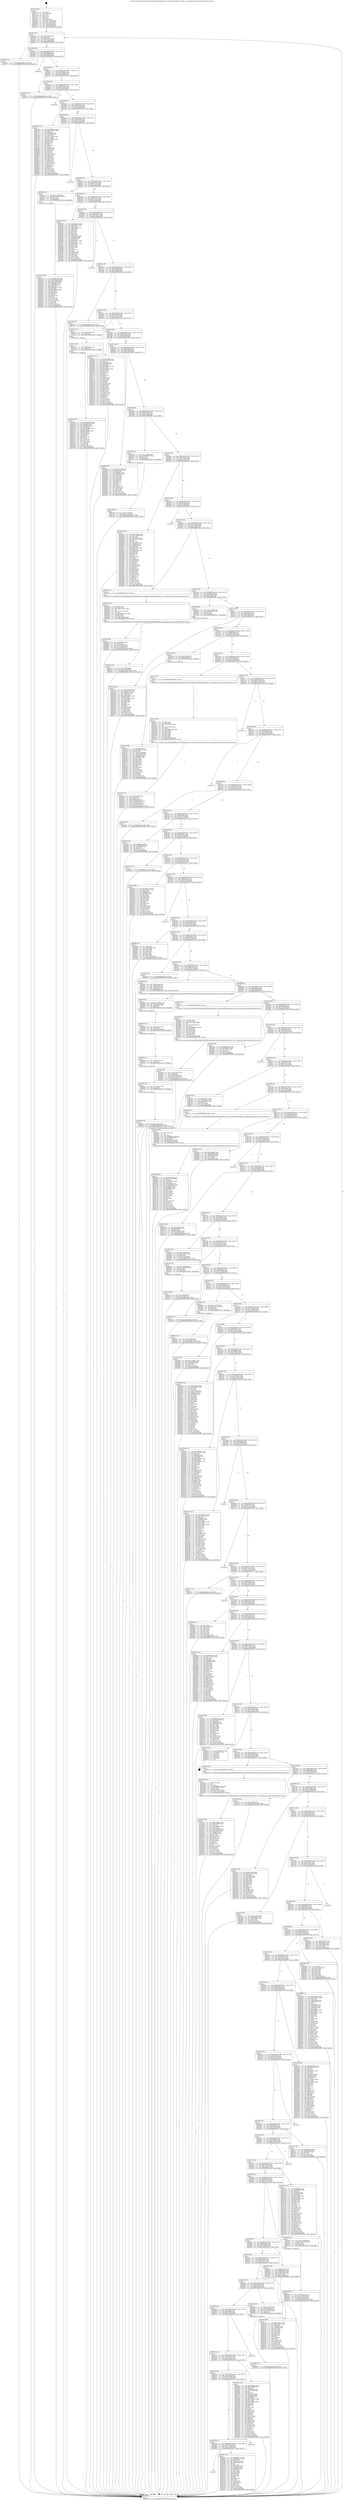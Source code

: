 digraph "0x4017f0" {
  label = "0x4017f0 (/mnt/c/Users/mathe/Desktop/tcc/POCII/binaries/extr_linuxdrivershidhid-microsoft.c_ms_surface_dial_quirk_Final-ollvm.out::main(0))"
  labelloc = "t"
  node[shape=record]

  Entry [label="",width=0.3,height=0.3,shape=circle,fillcolor=black,style=filled]
  "0x401820" [label="{
     0x401820 [32]\l
     | [instrs]\l
     &nbsp;&nbsp;0x401820 \<+6\>: mov -0xac(%rbp),%eax\l
     &nbsp;&nbsp;0x401826 \<+2\>: mov %eax,%ecx\l
     &nbsp;&nbsp;0x401828 \<+6\>: sub $0x80db0759,%ecx\l
     &nbsp;&nbsp;0x40182e \<+6\>: mov %eax,-0xb0(%rbp)\l
     &nbsp;&nbsp;0x401834 \<+6\>: mov %ecx,-0xb4(%rbp)\l
     &nbsp;&nbsp;0x40183a \<+6\>: je 000000000040263d \<main+0xe4d\>\l
  }"]
  "0x40263d" [label="{
     0x40263d [15]\l
     | [instrs]\l
     &nbsp;&nbsp;0x40263d \<+10\>: movl $0x6894a998,-0xac(%rbp)\l
     &nbsp;&nbsp;0x402647 \<+5\>: jmp 00000000004034f9 \<main+0x1d09\>\l
  }"]
  "0x401840" [label="{
     0x401840 [28]\l
     | [instrs]\l
     &nbsp;&nbsp;0x401840 \<+5\>: jmp 0000000000401845 \<main+0x55\>\l
     &nbsp;&nbsp;0x401845 \<+6\>: mov -0xb0(%rbp),%eax\l
     &nbsp;&nbsp;0x40184b \<+5\>: sub $0x838860b3,%eax\l
     &nbsp;&nbsp;0x401850 \<+6\>: mov %eax,-0xb8(%rbp)\l
     &nbsp;&nbsp;0x401856 \<+6\>: je 0000000000403360 \<main+0x1b70\>\l
  }"]
  Exit [label="",width=0.3,height=0.3,shape=circle,fillcolor=black,style=filled,peripheries=2]
  "0x403360" [label="{
     0x403360\l
  }", style=dashed]
  "0x40185c" [label="{
     0x40185c [28]\l
     | [instrs]\l
     &nbsp;&nbsp;0x40185c \<+5\>: jmp 0000000000401861 \<main+0x71\>\l
     &nbsp;&nbsp;0x401861 \<+6\>: mov -0xb0(%rbp),%eax\l
     &nbsp;&nbsp;0x401867 \<+5\>: sub $0x871868ec,%eax\l
     &nbsp;&nbsp;0x40186c \<+6\>: mov %eax,-0xbc(%rbp)\l
     &nbsp;&nbsp;0x401872 \<+6\>: je 0000000000402413 \<main+0xc23\>\l
  }"]
  "0x403185" [label="{
     0x403185 [97]\l
     | [instrs]\l
     &nbsp;&nbsp;0x403185 \<+5\>: mov $0x2d2a999b,%ecx\l
     &nbsp;&nbsp;0x40318a \<+5\>: mov $0xe9d32a9b,%edx\l
     &nbsp;&nbsp;0x40318f \<+7\>: mov 0x40605c,%esi\l
     &nbsp;&nbsp;0x403196 \<+8\>: mov 0x406060,%r8d\l
     &nbsp;&nbsp;0x40319e \<+3\>: mov %esi,%r9d\l
     &nbsp;&nbsp;0x4031a1 \<+7\>: sub $0xa0e5fe88,%r9d\l
     &nbsp;&nbsp;0x4031a8 \<+4\>: sub $0x1,%r9d\l
     &nbsp;&nbsp;0x4031ac \<+7\>: add $0xa0e5fe88,%r9d\l
     &nbsp;&nbsp;0x4031b3 \<+4\>: imul %r9d,%esi\l
     &nbsp;&nbsp;0x4031b7 \<+3\>: and $0x1,%esi\l
     &nbsp;&nbsp;0x4031ba \<+3\>: cmp $0x0,%esi\l
     &nbsp;&nbsp;0x4031bd \<+4\>: sete %r10b\l
     &nbsp;&nbsp;0x4031c1 \<+4\>: cmp $0xa,%r8d\l
     &nbsp;&nbsp;0x4031c5 \<+4\>: setl %r11b\l
     &nbsp;&nbsp;0x4031c9 \<+3\>: mov %r10b,%bl\l
     &nbsp;&nbsp;0x4031cc \<+3\>: and %r11b,%bl\l
     &nbsp;&nbsp;0x4031cf \<+3\>: xor %r11b,%r10b\l
     &nbsp;&nbsp;0x4031d2 \<+3\>: or %r10b,%bl\l
     &nbsp;&nbsp;0x4031d5 \<+3\>: test $0x1,%bl\l
     &nbsp;&nbsp;0x4031d8 \<+3\>: cmovne %edx,%ecx\l
     &nbsp;&nbsp;0x4031db \<+6\>: mov %ecx,-0xac(%rbp)\l
     &nbsp;&nbsp;0x4031e1 \<+5\>: jmp 00000000004034f9 \<main+0x1d09\>\l
  }"]
  "0x402413" [label="{
     0x402413 [15]\l
     | [instrs]\l
     &nbsp;&nbsp;0x402413 \<+10\>: movl $0x491edde9,-0xac(%rbp)\l
     &nbsp;&nbsp;0x40241d \<+5\>: jmp 00000000004034f9 \<main+0x1d09\>\l
  }"]
  "0x401878" [label="{
     0x401878 [28]\l
     | [instrs]\l
     &nbsp;&nbsp;0x401878 \<+5\>: jmp 000000000040187d \<main+0x8d\>\l
     &nbsp;&nbsp;0x40187d \<+6\>: mov -0xb0(%rbp),%eax\l
     &nbsp;&nbsp;0x401883 \<+5\>: sub $0x898e04ca,%eax\l
     &nbsp;&nbsp;0x401888 \<+6\>: mov %eax,-0xc0(%rbp)\l
     &nbsp;&nbsp;0x40188e \<+6\>: je 00000000004034b6 \<main+0x1cc6\>\l
  }"]
  "0x403176" [label="{
     0x403176 [15]\l
     | [instrs]\l
     &nbsp;&nbsp;0x403176 \<+7\>: mov -0x98(%rbp),%rax\l
     &nbsp;&nbsp;0x40317d \<+3\>: mov %rax,%rdi\l
     &nbsp;&nbsp;0x403180 \<+5\>: call 0000000000401030 \<free@plt\>\l
     | [calls]\l
     &nbsp;&nbsp;0x401030 \{1\} (unknown)\l
  }"]
  "0x4034b6" [label="{
     0x4034b6\l
  }", style=dashed]
  "0x401894" [label="{
     0x401894 [28]\l
     | [instrs]\l
     &nbsp;&nbsp;0x401894 \<+5\>: jmp 0000000000401899 \<main+0xa9\>\l
     &nbsp;&nbsp;0x401899 \<+6\>: mov -0xb0(%rbp),%eax\l
     &nbsp;&nbsp;0x40189f \<+5\>: sub $0x8a2d5dde,%eax\l
     &nbsp;&nbsp;0x4018a4 \<+6\>: mov %eax,-0xc4(%rbp)\l
     &nbsp;&nbsp;0x4018aa \<+6\>: je 00000000004027b9 \<main+0xfc9\>\l
  }"]
  "0x40309e" [label="{
     0x40309e [15]\l
     | [instrs]\l
     &nbsp;&nbsp;0x40309e \<+10\>: movl $0x3c8dcaae,-0xac(%rbp)\l
     &nbsp;&nbsp;0x4030a8 \<+5\>: jmp 00000000004034f9 \<main+0x1d09\>\l
  }"]
  "0x4027b9" [label="{
     0x4027b9 [147]\l
     | [instrs]\l
     &nbsp;&nbsp;0x4027b9 \<+5\>: mov $0x32f68344,%eax\l
     &nbsp;&nbsp;0x4027be \<+5\>: mov $0xa3173a8c,%ecx\l
     &nbsp;&nbsp;0x4027c3 \<+2\>: mov $0x1,%dl\l
     &nbsp;&nbsp;0x4027c5 \<+7\>: mov 0x40605c,%esi\l
     &nbsp;&nbsp;0x4027cc \<+7\>: mov 0x406060,%edi\l
     &nbsp;&nbsp;0x4027d3 \<+3\>: mov %esi,%r8d\l
     &nbsp;&nbsp;0x4027d6 \<+7\>: sub $0x11e06b0,%r8d\l
     &nbsp;&nbsp;0x4027dd \<+4\>: sub $0x1,%r8d\l
     &nbsp;&nbsp;0x4027e1 \<+7\>: add $0x11e06b0,%r8d\l
     &nbsp;&nbsp;0x4027e8 \<+4\>: imul %r8d,%esi\l
     &nbsp;&nbsp;0x4027ec \<+3\>: and $0x1,%esi\l
     &nbsp;&nbsp;0x4027ef \<+3\>: cmp $0x0,%esi\l
     &nbsp;&nbsp;0x4027f2 \<+4\>: sete %r9b\l
     &nbsp;&nbsp;0x4027f6 \<+3\>: cmp $0xa,%edi\l
     &nbsp;&nbsp;0x4027f9 \<+4\>: setl %r10b\l
     &nbsp;&nbsp;0x4027fd \<+3\>: mov %r9b,%r11b\l
     &nbsp;&nbsp;0x402800 \<+4\>: xor $0xff,%r11b\l
     &nbsp;&nbsp;0x402804 \<+3\>: mov %r10b,%bl\l
     &nbsp;&nbsp;0x402807 \<+3\>: xor $0xff,%bl\l
     &nbsp;&nbsp;0x40280a \<+3\>: xor $0x0,%dl\l
     &nbsp;&nbsp;0x40280d \<+3\>: mov %r11b,%r14b\l
     &nbsp;&nbsp;0x402810 \<+4\>: and $0x0,%r14b\l
     &nbsp;&nbsp;0x402814 \<+3\>: and %dl,%r9b\l
     &nbsp;&nbsp;0x402817 \<+3\>: mov %bl,%r15b\l
     &nbsp;&nbsp;0x40281a \<+4\>: and $0x0,%r15b\l
     &nbsp;&nbsp;0x40281e \<+3\>: and %dl,%r10b\l
     &nbsp;&nbsp;0x402821 \<+3\>: or %r9b,%r14b\l
     &nbsp;&nbsp;0x402824 \<+3\>: or %r10b,%r15b\l
     &nbsp;&nbsp;0x402827 \<+3\>: xor %r15b,%r14b\l
     &nbsp;&nbsp;0x40282a \<+3\>: or %bl,%r11b\l
     &nbsp;&nbsp;0x40282d \<+4\>: xor $0xff,%r11b\l
     &nbsp;&nbsp;0x402831 \<+3\>: or $0x0,%dl\l
     &nbsp;&nbsp;0x402834 \<+3\>: and %dl,%r11b\l
     &nbsp;&nbsp;0x402837 \<+3\>: or %r11b,%r14b\l
     &nbsp;&nbsp;0x40283a \<+4\>: test $0x1,%r14b\l
     &nbsp;&nbsp;0x40283e \<+3\>: cmovne %ecx,%eax\l
     &nbsp;&nbsp;0x402841 \<+6\>: mov %eax,-0xac(%rbp)\l
     &nbsp;&nbsp;0x402847 \<+5\>: jmp 00000000004034f9 \<main+0x1d09\>\l
  }"]
  "0x4018b0" [label="{
     0x4018b0 [28]\l
     | [instrs]\l
     &nbsp;&nbsp;0x4018b0 \<+5\>: jmp 00000000004018b5 \<main+0xc5\>\l
     &nbsp;&nbsp;0x4018b5 \<+6\>: mov -0xb0(%rbp),%eax\l
     &nbsp;&nbsp;0x4018bb \<+5\>: sub $0x8bc753c8,%eax\l
     &nbsp;&nbsp;0x4018c0 \<+6\>: mov %eax,-0xc8(%rbp)\l
     &nbsp;&nbsp;0x4018c6 \<+6\>: je 00000000004033b5 \<main+0x1bc5\>\l
  }"]
  "0x403043" [label="{
     0x403043 [25]\l
     | [instrs]\l
     &nbsp;&nbsp;0x403043 \<+10\>: movl $0x0,-0xa4(%rbp)\l
     &nbsp;&nbsp;0x40304d \<+10\>: movl $0xde3b84b,-0xac(%rbp)\l
     &nbsp;&nbsp;0x403057 \<+5\>: jmp 00000000004034f9 \<main+0x1d09\>\l
  }"]
  "0x4033b5" [label="{
     0x4033b5\l
  }", style=dashed]
  "0x4018cc" [label="{
     0x4018cc [28]\l
     | [instrs]\l
     &nbsp;&nbsp;0x4018cc \<+5\>: jmp 00000000004018d1 \<main+0xe1\>\l
     &nbsp;&nbsp;0x4018d1 \<+6\>: mov -0xb0(%rbp),%eax\l
     &nbsp;&nbsp;0x4018d7 \<+5\>: sub $0x8d77f7ce,%eax\l
     &nbsp;&nbsp;0x4018dc \<+6\>: mov %eax,-0xcc(%rbp)\l
     &nbsp;&nbsp;0x4018e2 \<+6\>: je 00000000004025ba \<main+0xdca\>\l
  }"]
  "0x403037" [label="{
     0x403037 [12]\l
     | [instrs]\l
     &nbsp;&nbsp;0x403037 \<+4\>: mov -0x70(%rbp),%rcx\l
     &nbsp;&nbsp;0x40303b \<+3\>: mov %rcx,%rdi\l
     &nbsp;&nbsp;0x40303e \<+5\>: call 0000000000401030 \<free@plt\>\l
     | [calls]\l
     &nbsp;&nbsp;0x401030 \{1\} (unknown)\l
  }"]
  "0x4025ba" [label="{
     0x4025ba [23]\l
     | [instrs]\l
     &nbsp;&nbsp;0x4025ba \<+7\>: movl $0x1,-0x58(%rbp)\l
     &nbsp;&nbsp;0x4025c1 \<+4\>: movslq -0x58(%rbp),%rax\l
     &nbsp;&nbsp;0x4025c5 \<+4\>: shl $0x2,%rax\l
     &nbsp;&nbsp;0x4025c9 \<+3\>: mov %rax,%rdi\l
     &nbsp;&nbsp;0x4025cc \<+5\>: call 0000000000401050 \<malloc@plt\>\l
     | [calls]\l
     &nbsp;&nbsp;0x401050 \{1\} (unknown)\l
  }"]
  "0x4018e8" [label="{
     0x4018e8 [28]\l
     | [instrs]\l
     &nbsp;&nbsp;0x4018e8 \<+5\>: jmp 00000000004018ed \<main+0xfd\>\l
     &nbsp;&nbsp;0x4018ed \<+6\>: mov -0xb0(%rbp),%eax\l
     &nbsp;&nbsp;0x4018f3 \<+5\>: sub $0x90141c31,%eax\l
     &nbsp;&nbsp;0x4018f8 \<+6\>: mov %eax,-0xd0(%rbp)\l
     &nbsp;&nbsp;0x4018fe \<+6\>: je 0000000000402d39 \<main+0x1549\>\l
  }"]
  "0x40302b" [label="{
     0x40302b [12]\l
     | [instrs]\l
     &nbsp;&nbsp;0x40302b \<+4\>: mov -0x60(%rbp),%rcx\l
     &nbsp;&nbsp;0x40302f \<+3\>: mov %rcx,%rdi\l
     &nbsp;&nbsp;0x403032 \<+5\>: call 0000000000401030 \<free@plt\>\l
     | [calls]\l
     &nbsp;&nbsp;0x401030 \{1\} (unknown)\l
  }"]
  "0x402d39" [label="{
     0x402d39 [118]\l
     | [instrs]\l
     &nbsp;&nbsp;0x402d39 \<+5\>: mov $0x59a5ccd3,%eax\l
     &nbsp;&nbsp;0x402d3e \<+5\>: mov $0xc3f9aaa2,%ecx\l
     &nbsp;&nbsp;0x402d43 \<+2\>: xor %edx,%edx\l
     &nbsp;&nbsp;0x402d45 \<+6\>: mov -0x8c(%rbp),%esi\l
     &nbsp;&nbsp;0x402d4b \<+2\>: mov %edx,%edi\l
     &nbsp;&nbsp;0x402d4d \<+2\>: sub %esi,%edi\l
     &nbsp;&nbsp;0x402d4f \<+2\>: mov %edx,%esi\l
     &nbsp;&nbsp;0x402d51 \<+3\>: sub $0x1,%esi\l
     &nbsp;&nbsp;0x402d54 \<+2\>: add %esi,%edi\l
     &nbsp;&nbsp;0x402d56 \<+2\>: sub %edi,%edx\l
     &nbsp;&nbsp;0x402d58 \<+6\>: mov %edx,-0x8c(%rbp)\l
     &nbsp;&nbsp;0x402d5e \<+7\>: mov 0x40605c,%edx\l
     &nbsp;&nbsp;0x402d65 \<+7\>: mov 0x406060,%esi\l
     &nbsp;&nbsp;0x402d6c \<+2\>: mov %edx,%edi\l
     &nbsp;&nbsp;0x402d6e \<+6\>: add $0x6619de17,%edi\l
     &nbsp;&nbsp;0x402d74 \<+3\>: sub $0x1,%edi\l
     &nbsp;&nbsp;0x402d77 \<+6\>: sub $0x6619de17,%edi\l
     &nbsp;&nbsp;0x402d7d \<+3\>: imul %edi,%edx\l
     &nbsp;&nbsp;0x402d80 \<+3\>: and $0x1,%edx\l
     &nbsp;&nbsp;0x402d83 \<+3\>: cmp $0x0,%edx\l
     &nbsp;&nbsp;0x402d86 \<+4\>: sete %r8b\l
     &nbsp;&nbsp;0x402d8a \<+3\>: cmp $0xa,%esi\l
     &nbsp;&nbsp;0x402d8d \<+4\>: setl %r9b\l
     &nbsp;&nbsp;0x402d91 \<+3\>: mov %r8b,%r10b\l
     &nbsp;&nbsp;0x402d94 \<+3\>: and %r9b,%r10b\l
     &nbsp;&nbsp;0x402d97 \<+3\>: xor %r9b,%r8b\l
     &nbsp;&nbsp;0x402d9a \<+3\>: or %r8b,%r10b\l
     &nbsp;&nbsp;0x402d9d \<+4\>: test $0x1,%r10b\l
     &nbsp;&nbsp;0x402da1 \<+3\>: cmovne %ecx,%eax\l
     &nbsp;&nbsp;0x402da4 \<+6\>: mov %eax,-0xac(%rbp)\l
     &nbsp;&nbsp;0x402daa \<+5\>: jmp 00000000004034f9 \<main+0x1d09\>\l
  }"]
  "0x401904" [label="{
     0x401904 [28]\l
     | [instrs]\l
     &nbsp;&nbsp;0x401904 \<+5\>: jmp 0000000000401909 \<main+0x119\>\l
     &nbsp;&nbsp;0x401909 \<+6\>: mov -0xb0(%rbp),%eax\l
     &nbsp;&nbsp;0x40190f \<+5\>: sub $0x9029e327,%eax\l
     &nbsp;&nbsp;0x401914 \<+6\>: mov %eax,-0xd4(%rbp)\l
     &nbsp;&nbsp;0x40191a \<+6\>: je 0000000000403326 \<main+0x1b36\>\l
  }"]
  "0x403019" [label="{
     0x403019 [18]\l
     | [instrs]\l
     &nbsp;&nbsp;0x403019 \<+4\>: mov -0x50(%rbp),%rcx\l
     &nbsp;&nbsp;0x40301d \<+3\>: mov %rcx,%rdi\l
     &nbsp;&nbsp;0x403020 \<+6\>: mov %eax,-0x204(%rbp)\l
     &nbsp;&nbsp;0x403026 \<+5\>: call 0000000000401030 \<free@plt\>\l
     | [calls]\l
     &nbsp;&nbsp;0x401030 \{1\} (unknown)\l
  }"]
  "0x403326" [label="{
     0x403326\l
  }", style=dashed]
  "0x401920" [label="{
     0x401920 [28]\l
     | [instrs]\l
     &nbsp;&nbsp;0x401920 \<+5\>: jmp 0000000000401925 \<main+0x135\>\l
     &nbsp;&nbsp;0x401925 \<+6\>: mov -0xb0(%rbp),%eax\l
     &nbsp;&nbsp;0x40192b \<+5\>: sub $0x936950db,%eax\l
     &nbsp;&nbsp;0x401930 \<+6\>: mov %eax,-0xd8(%rbp)\l
     &nbsp;&nbsp;0x401936 \<+6\>: je 0000000000402518 \<main+0xd28\>\l
  }"]
  "0x402ffc" [label="{
     0x402ffc [29]\l
     | [instrs]\l
     &nbsp;&nbsp;0x402ffc \<+10\>: movabs $0x4040b6,%rdi\l
     &nbsp;&nbsp;0x403006 \<+6\>: mov %eax,-0xa0(%rbp)\l
     &nbsp;&nbsp;0x40300c \<+6\>: mov -0xa0(%rbp),%esi\l
     &nbsp;&nbsp;0x403012 \<+2\>: mov $0x0,%al\l
     &nbsp;&nbsp;0x403014 \<+5\>: call 0000000000401040 \<printf@plt\>\l
     | [calls]\l
     &nbsp;&nbsp;0x401040 \{1\} (unknown)\l
  }"]
  "0x402518" [label="{
     0x402518 [15]\l
     | [instrs]\l
     &nbsp;&nbsp;0x402518 \<+10\>: movl $0x4be40651,-0xac(%rbp)\l
     &nbsp;&nbsp;0x402522 \<+5\>: jmp 00000000004034f9 \<main+0x1d09\>\l
  }"]
  "0x40193c" [label="{
     0x40193c [28]\l
     | [instrs]\l
     &nbsp;&nbsp;0x40193c \<+5\>: jmp 0000000000401941 \<main+0x151\>\l
     &nbsp;&nbsp;0x401941 \<+6\>: mov -0xb0(%rbp),%eax\l
     &nbsp;&nbsp;0x401947 \<+5\>: sub $0x9477141c,%eax\l
     &nbsp;&nbsp;0x40194c \<+6\>: mov %eax,-0xdc(%rbp)\l
     &nbsp;&nbsp;0x401952 \<+6\>: je 000000000040316a \<main+0x197a\>\l
  }"]
  "0x402f8c" [label="{
     0x402f8c [42]\l
     | [instrs]\l
     &nbsp;&nbsp;0x402f8c \<+6\>: mov -0x200(%rbp),%ecx\l
     &nbsp;&nbsp;0x402f92 \<+3\>: imul %eax,%ecx\l
     &nbsp;&nbsp;0x402f95 \<+7\>: mov -0x98(%rbp),%r8\l
     &nbsp;&nbsp;0x402f9c \<+7\>: movslq -0x9c(%rbp),%r9\l
     &nbsp;&nbsp;0x402fa3 \<+4\>: mov %ecx,(%r8,%r9,4)\l
     &nbsp;&nbsp;0x402fa7 \<+10\>: movl $0xe1b4d85e,-0xac(%rbp)\l
     &nbsp;&nbsp;0x402fb1 \<+5\>: jmp 00000000004034f9 \<main+0x1d09\>\l
  }"]
  "0x40316a" [label="{
     0x40316a [12]\l
     | [instrs]\l
     &nbsp;&nbsp;0x40316a \<+4\>: mov -0x80(%rbp),%rax\l
     &nbsp;&nbsp;0x40316e \<+3\>: mov %rax,%rdi\l
     &nbsp;&nbsp;0x403171 \<+5\>: call 0000000000401030 \<free@plt\>\l
     | [calls]\l
     &nbsp;&nbsp;0x401030 \{1\} (unknown)\l
  }"]
  "0x401958" [label="{
     0x401958 [28]\l
     | [instrs]\l
     &nbsp;&nbsp;0x401958 \<+5\>: jmp 000000000040195d \<main+0x16d\>\l
     &nbsp;&nbsp;0x40195d \<+6\>: mov -0xb0(%rbp),%eax\l
     &nbsp;&nbsp;0x401963 \<+5\>: sub $0x95bcdae3,%eax\l
     &nbsp;&nbsp;0x401968 \<+6\>: mov %eax,-0xe0(%rbp)\l
     &nbsp;&nbsp;0x40196e \<+6\>: je 00000000004030d7 \<main+0x18e7\>\l
  }"]
  "0x402f58" [label="{
     0x402f58 [52]\l
     | [instrs]\l
     &nbsp;&nbsp;0x402f58 \<+2\>: xor %ecx,%ecx\l
     &nbsp;&nbsp;0x402f5a \<+5\>: mov $0x2,%edx\l
     &nbsp;&nbsp;0x402f5f \<+6\>: mov %edx,-0x1fc(%rbp)\l
     &nbsp;&nbsp;0x402f65 \<+1\>: cltd\l
     &nbsp;&nbsp;0x402f66 \<+6\>: mov -0x1fc(%rbp),%esi\l
     &nbsp;&nbsp;0x402f6c \<+2\>: idiv %esi\l
     &nbsp;&nbsp;0x402f6e \<+6\>: imul $0xfffffffe,%edx,%edx\l
     &nbsp;&nbsp;0x402f74 \<+2\>: mov %ecx,%edi\l
     &nbsp;&nbsp;0x402f76 \<+2\>: sub %edx,%edi\l
     &nbsp;&nbsp;0x402f78 \<+2\>: mov %ecx,%edx\l
     &nbsp;&nbsp;0x402f7a \<+3\>: sub $0x1,%edx\l
     &nbsp;&nbsp;0x402f7d \<+2\>: add %edx,%edi\l
     &nbsp;&nbsp;0x402f7f \<+2\>: sub %edi,%ecx\l
     &nbsp;&nbsp;0x402f81 \<+6\>: mov %ecx,-0x200(%rbp)\l
     &nbsp;&nbsp;0x402f87 \<+5\>: call 0000000000401160 \<next_i\>\l
     | [calls]\l
     &nbsp;&nbsp;0x401160 \{1\} (/mnt/c/Users/mathe/Desktop/tcc/POCII/binaries/extr_linuxdrivershidhid-microsoft.c_ms_surface_dial_quirk_Final-ollvm.out::next_i)\l
  }"]
  "0x4030d7" [label="{
     0x4030d7 [147]\l
     | [instrs]\l
     &nbsp;&nbsp;0x4030d7 \<+5\>: mov $0x2d2a999b,%eax\l
     &nbsp;&nbsp;0x4030dc \<+5\>: mov $0x9477141c,%ecx\l
     &nbsp;&nbsp;0x4030e1 \<+2\>: mov $0x1,%dl\l
     &nbsp;&nbsp;0x4030e3 \<+7\>: mov 0x40605c,%esi\l
     &nbsp;&nbsp;0x4030ea \<+7\>: mov 0x406060,%edi\l
     &nbsp;&nbsp;0x4030f1 \<+3\>: mov %esi,%r8d\l
     &nbsp;&nbsp;0x4030f4 \<+7\>: add $0x879b6533,%r8d\l
     &nbsp;&nbsp;0x4030fb \<+4\>: sub $0x1,%r8d\l
     &nbsp;&nbsp;0x4030ff \<+7\>: sub $0x879b6533,%r8d\l
     &nbsp;&nbsp;0x403106 \<+4\>: imul %r8d,%esi\l
     &nbsp;&nbsp;0x40310a \<+3\>: and $0x1,%esi\l
     &nbsp;&nbsp;0x40310d \<+3\>: cmp $0x0,%esi\l
     &nbsp;&nbsp;0x403110 \<+4\>: sete %r9b\l
     &nbsp;&nbsp;0x403114 \<+3\>: cmp $0xa,%edi\l
     &nbsp;&nbsp;0x403117 \<+4\>: setl %r10b\l
     &nbsp;&nbsp;0x40311b \<+3\>: mov %r9b,%r11b\l
     &nbsp;&nbsp;0x40311e \<+4\>: xor $0xff,%r11b\l
     &nbsp;&nbsp;0x403122 \<+3\>: mov %r10b,%bl\l
     &nbsp;&nbsp;0x403125 \<+3\>: xor $0xff,%bl\l
     &nbsp;&nbsp;0x403128 \<+3\>: xor $0x0,%dl\l
     &nbsp;&nbsp;0x40312b \<+3\>: mov %r11b,%r14b\l
     &nbsp;&nbsp;0x40312e \<+4\>: and $0x0,%r14b\l
     &nbsp;&nbsp;0x403132 \<+3\>: and %dl,%r9b\l
     &nbsp;&nbsp;0x403135 \<+3\>: mov %bl,%r15b\l
     &nbsp;&nbsp;0x403138 \<+4\>: and $0x0,%r15b\l
     &nbsp;&nbsp;0x40313c \<+3\>: and %dl,%r10b\l
     &nbsp;&nbsp;0x40313f \<+3\>: or %r9b,%r14b\l
     &nbsp;&nbsp;0x403142 \<+3\>: or %r10b,%r15b\l
     &nbsp;&nbsp;0x403145 \<+3\>: xor %r15b,%r14b\l
     &nbsp;&nbsp;0x403148 \<+3\>: or %bl,%r11b\l
     &nbsp;&nbsp;0x40314b \<+4\>: xor $0xff,%r11b\l
     &nbsp;&nbsp;0x40314f \<+3\>: or $0x0,%dl\l
     &nbsp;&nbsp;0x403152 \<+3\>: and %dl,%r11b\l
     &nbsp;&nbsp;0x403155 \<+3\>: or %r11b,%r14b\l
     &nbsp;&nbsp;0x403158 \<+4\>: test $0x1,%r14b\l
     &nbsp;&nbsp;0x40315c \<+3\>: cmovne %ecx,%eax\l
     &nbsp;&nbsp;0x40315f \<+6\>: mov %eax,-0xac(%rbp)\l
     &nbsp;&nbsp;0x403165 \<+5\>: jmp 00000000004034f9 \<main+0x1d09\>\l
  }"]
  "0x401974" [label="{
     0x401974 [28]\l
     | [instrs]\l
     &nbsp;&nbsp;0x401974 \<+5\>: jmp 0000000000401979 \<main+0x189\>\l
     &nbsp;&nbsp;0x401979 \<+6\>: mov -0xb0(%rbp),%eax\l
     &nbsp;&nbsp;0x40197f \<+5\>: sub $0x98e5baf6,%eax\l
     &nbsp;&nbsp;0x401984 \<+6\>: mov %eax,-0xe4(%rbp)\l
     &nbsp;&nbsp;0x40198a \<+6\>: je 000000000040266a \<main+0xe7a\>\l
  }"]
  "0x402e12" [label="{
     0x402e12 [32]\l
     | [instrs]\l
     &nbsp;&nbsp;0x402e12 \<+7\>: mov %rax,-0x98(%rbp)\l
     &nbsp;&nbsp;0x402e19 \<+10\>: movl $0x0,-0x9c(%rbp)\l
     &nbsp;&nbsp;0x402e23 \<+10\>: movl $0x43745b25,-0xac(%rbp)\l
     &nbsp;&nbsp;0x402e2d \<+5\>: jmp 00000000004034f9 \<main+0x1d09\>\l
  }"]
  "0x40266a" [label="{
     0x40266a [86]\l
     | [instrs]\l
     &nbsp;&nbsp;0x40266a \<+5\>: mov $0xa597c464,%eax\l
     &nbsp;&nbsp;0x40266f \<+5\>: mov $0xdc5c950,%ecx\l
     &nbsp;&nbsp;0x402674 \<+2\>: xor %edx,%edx\l
     &nbsp;&nbsp;0x402676 \<+7\>: mov 0x40605c,%esi\l
     &nbsp;&nbsp;0x40267d \<+7\>: mov 0x406060,%edi\l
     &nbsp;&nbsp;0x402684 \<+3\>: sub $0x1,%edx\l
     &nbsp;&nbsp;0x402687 \<+3\>: mov %esi,%r8d\l
     &nbsp;&nbsp;0x40268a \<+3\>: add %edx,%r8d\l
     &nbsp;&nbsp;0x40268d \<+4\>: imul %r8d,%esi\l
     &nbsp;&nbsp;0x402691 \<+3\>: and $0x1,%esi\l
     &nbsp;&nbsp;0x402694 \<+3\>: cmp $0x0,%esi\l
     &nbsp;&nbsp;0x402697 \<+4\>: sete %r9b\l
     &nbsp;&nbsp;0x40269b \<+3\>: cmp $0xa,%edi\l
     &nbsp;&nbsp;0x40269e \<+4\>: setl %r10b\l
     &nbsp;&nbsp;0x4026a2 \<+3\>: mov %r9b,%r11b\l
     &nbsp;&nbsp;0x4026a5 \<+3\>: and %r10b,%r11b\l
     &nbsp;&nbsp;0x4026a8 \<+3\>: xor %r10b,%r9b\l
     &nbsp;&nbsp;0x4026ab \<+3\>: or %r9b,%r11b\l
     &nbsp;&nbsp;0x4026ae \<+4\>: test $0x1,%r11b\l
     &nbsp;&nbsp;0x4026b2 \<+3\>: cmovne %ecx,%eax\l
     &nbsp;&nbsp;0x4026b5 \<+6\>: mov %eax,-0xac(%rbp)\l
     &nbsp;&nbsp;0x4026bb \<+5\>: jmp 00000000004034f9 \<main+0x1d09\>\l
  }"]
  "0x401990" [label="{
     0x401990 [28]\l
     | [instrs]\l
     &nbsp;&nbsp;0x401990 \<+5\>: jmp 0000000000401995 \<main+0x1a5\>\l
     &nbsp;&nbsp;0x401995 \<+6\>: mov -0xb0(%rbp),%eax\l
     &nbsp;&nbsp;0x40199b \<+5\>: sub $0x9c2535ce,%eax\l
     &nbsp;&nbsp;0x4019a0 \<+6\>: mov %eax,-0xe8(%rbp)\l
     &nbsp;&nbsp;0x4019a6 \<+6\>: je 0000000000402788 \<main+0xf98\>\l
  }"]
  "0x402cae" [label="{
     0x402cae [53]\l
     | [instrs]\l
     &nbsp;&nbsp;0x402cae \<+6\>: mov -0x1f8(%rbp),%ecx\l
     &nbsp;&nbsp;0x402cb4 \<+3\>: imul %eax,%ecx\l
     &nbsp;&nbsp;0x402cb7 \<+3\>: movslq %ecx,%r8\l
     &nbsp;&nbsp;0x402cba \<+4\>: mov -0x80(%rbp),%r9\l
     &nbsp;&nbsp;0x402cbe \<+7\>: movslq -0x84(%rbp),%r10\l
     &nbsp;&nbsp;0x402cc5 \<+4\>: mov (%r9,%r10,8),%r9\l
     &nbsp;&nbsp;0x402cc9 \<+7\>: movslq -0x8c(%rbp),%r10\l
     &nbsp;&nbsp;0x402cd0 \<+4\>: mov %r8,(%r9,%r10,8)\l
     &nbsp;&nbsp;0x402cd4 \<+10\>: movl $0xcd5b6abb,-0xac(%rbp)\l
     &nbsp;&nbsp;0x402cde \<+5\>: jmp 00000000004034f9 \<main+0x1d09\>\l
  }"]
  "0x402788" [label="{
     0x402788 [23]\l
     | [instrs]\l
     &nbsp;&nbsp;0x402788 \<+7\>: movl $0x1,-0x68(%rbp)\l
     &nbsp;&nbsp;0x40278f \<+4\>: movslq -0x68(%rbp),%rax\l
     &nbsp;&nbsp;0x402793 \<+4\>: shl $0x2,%rax\l
     &nbsp;&nbsp;0x402797 \<+3\>: mov %rax,%rdi\l
     &nbsp;&nbsp;0x40279a \<+5\>: call 0000000000401050 \<malloc@plt\>\l
     | [calls]\l
     &nbsp;&nbsp;0x401050 \{1\} (unknown)\l
  }"]
  "0x4019ac" [label="{
     0x4019ac [28]\l
     | [instrs]\l
     &nbsp;&nbsp;0x4019ac \<+5\>: jmp 00000000004019b1 \<main+0x1c1\>\l
     &nbsp;&nbsp;0x4019b1 \<+6\>: mov -0xb0(%rbp),%eax\l
     &nbsp;&nbsp;0x4019b7 \<+5\>: sub $0xa3173a8c,%eax\l
     &nbsp;&nbsp;0x4019bc \<+6\>: mov %eax,-0xec(%rbp)\l
     &nbsp;&nbsp;0x4019c2 \<+6\>: je 000000000040284c \<main+0x105c\>\l
  }"]
  "0x402c7a" [label="{
     0x402c7a [52]\l
     | [instrs]\l
     &nbsp;&nbsp;0x402c7a \<+2\>: xor %ecx,%ecx\l
     &nbsp;&nbsp;0x402c7c \<+5\>: mov $0x2,%edx\l
     &nbsp;&nbsp;0x402c81 \<+6\>: mov %edx,-0x1f4(%rbp)\l
     &nbsp;&nbsp;0x402c87 \<+1\>: cltd\l
     &nbsp;&nbsp;0x402c88 \<+6\>: mov -0x1f4(%rbp),%esi\l
     &nbsp;&nbsp;0x402c8e \<+2\>: idiv %esi\l
     &nbsp;&nbsp;0x402c90 \<+6\>: imul $0xfffffffe,%edx,%edx\l
     &nbsp;&nbsp;0x402c96 \<+2\>: mov %ecx,%edi\l
     &nbsp;&nbsp;0x402c98 \<+2\>: sub %edx,%edi\l
     &nbsp;&nbsp;0x402c9a \<+2\>: mov %ecx,%edx\l
     &nbsp;&nbsp;0x402c9c \<+3\>: sub $0x1,%edx\l
     &nbsp;&nbsp;0x402c9f \<+2\>: add %edx,%edi\l
     &nbsp;&nbsp;0x402ca1 \<+2\>: sub %edi,%ecx\l
     &nbsp;&nbsp;0x402ca3 \<+6\>: mov %ecx,-0x1f8(%rbp)\l
     &nbsp;&nbsp;0x402ca9 \<+5\>: call 0000000000401160 \<next_i\>\l
     | [calls]\l
     &nbsp;&nbsp;0x401160 \{1\} (/mnt/c/Users/mathe/Desktop/tcc/POCII/binaries/extr_linuxdrivershidhid-microsoft.c_ms_surface_dial_quirk_Final-ollvm.out::next_i)\l
  }"]
  "0x40284c" [label="{
     0x40284c [167]\l
     | [instrs]\l
     &nbsp;&nbsp;0x40284c \<+5\>: mov $0x32f68344,%eax\l
     &nbsp;&nbsp;0x402851 \<+5\>: mov $0x277440e6,%ecx\l
     &nbsp;&nbsp;0x402856 \<+2\>: mov $0x1,%dl\l
     &nbsp;&nbsp;0x402858 \<+3\>: mov -0x74(%rbp),%esi\l
     &nbsp;&nbsp;0x40285b \<+3\>: cmp -0x68(%rbp),%esi\l
     &nbsp;&nbsp;0x40285e \<+4\>: setl %dil\l
     &nbsp;&nbsp;0x402862 \<+4\>: and $0x1,%dil\l
     &nbsp;&nbsp;0x402866 \<+4\>: mov %dil,-0x28(%rbp)\l
     &nbsp;&nbsp;0x40286a \<+7\>: mov 0x40605c,%esi\l
     &nbsp;&nbsp;0x402871 \<+8\>: mov 0x406060,%r8d\l
     &nbsp;&nbsp;0x402879 \<+3\>: mov %esi,%r9d\l
     &nbsp;&nbsp;0x40287c \<+7\>: add $0xaff1bc24,%r9d\l
     &nbsp;&nbsp;0x402883 \<+4\>: sub $0x1,%r9d\l
     &nbsp;&nbsp;0x402887 \<+7\>: sub $0xaff1bc24,%r9d\l
     &nbsp;&nbsp;0x40288e \<+4\>: imul %r9d,%esi\l
     &nbsp;&nbsp;0x402892 \<+3\>: and $0x1,%esi\l
     &nbsp;&nbsp;0x402895 \<+3\>: cmp $0x0,%esi\l
     &nbsp;&nbsp;0x402898 \<+4\>: sete %dil\l
     &nbsp;&nbsp;0x40289c \<+4\>: cmp $0xa,%r8d\l
     &nbsp;&nbsp;0x4028a0 \<+4\>: setl %r10b\l
     &nbsp;&nbsp;0x4028a4 \<+3\>: mov %dil,%r11b\l
     &nbsp;&nbsp;0x4028a7 \<+4\>: xor $0xff,%r11b\l
     &nbsp;&nbsp;0x4028ab \<+3\>: mov %r10b,%bl\l
     &nbsp;&nbsp;0x4028ae \<+3\>: xor $0xff,%bl\l
     &nbsp;&nbsp;0x4028b1 \<+3\>: xor $0x1,%dl\l
     &nbsp;&nbsp;0x4028b4 \<+3\>: mov %r11b,%r14b\l
     &nbsp;&nbsp;0x4028b7 \<+4\>: and $0xff,%r14b\l
     &nbsp;&nbsp;0x4028bb \<+3\>: and %dl,%dil\l
     &nbsp;&nbsp;0x4028be \<+3\>: mov %bl,%r15b\l
     &nbsp;&nbsp;0x4028c1 \<+4\>: and $0xff,%r15b\l
     &nbsp;&nbsp;0x4028c5 \<+3\>: and %dl,%r10b\l
     &nbsp;&nbsp;0x4028c8 \<+3\>: or %dil,%r14b\l
     &nbsp;&nbsp;0x4028cb \<+3\>: or %r10b,%r15b\l
     &nbsp;&nbsp;0x4028ce \<+3\>: xor %r15b,%r14b\l
     &nbsp;&nbsp;0x4028d1 \<+3\>: or %bl,%r11b\l
     &nbsp;&nbsp;0x4028d4 \<+4\>: xor $0xff,%r11b\l
     &nbsp;&nbsp;0x4028d8 \<+3\>: or $0x1,%dl\l
     &nbsp;&nbsp;0x4028db \<+3\>: and %dl,%r11b\l
     &nbsp;&nbsp;0x4028de \<+3\>: or %r11b,%r14b\l
     &nbsp;&nbsp;0x4028e1 \<+4\>: test $0x1,%r14b\l
     &nbsp;&nbsp;0x4028e5 \<+3\>: cmovne %ecx,%eax\l
     &nbsp;&nbsp;0x4028e8 \<+6\>: mov %eax,-0xac(%rbp)\l
     &nbsp;&nbsp;0x4028ee \<+5\>: jmp 00000000004034f9 \<main+0x1d09\>\l
  }"]
  "0x4019c8" [label="{
     0x4019c8 [28]\l
     | [instrs]\l
     &nbsp;&nbsp;0x4019c8 \<+5\>: jmp 00000000004019cd \<main+0x1dd\>\l
     &nbsp;&nbsp;0x4019cd \<+6\>: mov -0xb0(%rbp),%eax\l
     &nbsp;&nbsp;0x4019d3 \<+5\>: sub $0xa597c464,%eax\l
     &nbsp;&nbsp;0x4019d8 \<+6\>: mov %eax,-0xf0(%rbp)\l
     &nbsp;&nbsp;0x4019de \<+6\>: je 0000000000403402 \<main+0x1c12\>\l
  }"]
  "0x402074" [label="{
     0x402074\l
  }", style=dashed]
  "0x403402" [label="{
     0x403402\l
  }", style=dashed]
  "0x4019e4" [label="{
     0x4019e4 [28]\l
     | [instrs]\l
     &nbsp;&nbsp;0x4019e4 \<+5\>: jmp 00000000004019e9 \<main+0x1f9\>\l
     &nbsp;&nbsp;0x4019e9 \<+6\>: mov -0xb0(%rbp),%eax\l
     &nbsp;&nbsp;0x4019ef \<+5\>: sub $0xa7c3ad49,%eax\l
     &nbsp;&nbsp;0x4019f4 \<+6\>: mov %eax,-0xf4(%rbp)\l
     &nbsp;&nbsp;0x4019fa \<+6\>: je 0000000000402911 \<main+0x1121\>\l
  }"]
  "0x402be7" [label="{
     0x402be7 [112]\l
     | [instrs]\l
     &nbsp;&nbsp;0x402be7 \<+5\>: mov $0xddc8a714,%eax\l
     &nbsp;&nbsp;0x402bec \<+5\>: mov $0x5fb8a9c1,%ecx\l
     &nbsp;&nbsp;0x402bf1 \<+2\>: xor %edx,%edx\l
     &nbsp;&nbsp;0x402bf3 \<+6\>: mov -0x8c(%rbp),%esi\l
     &nbsp;&nbsp;0x402bf9 \<+6\>: cmp -0x88(%rbp),%esi\l
     &nbsp;&nbsp;0x402bff \<+4\>: setl %dil\l
     &nbsp;&nbsp;0x402c03 \<+4\>: and $0x1,%dil\l
     &nbsp;&nbsp;0x402c07 \<+4\>: mov %dil,-0x26(%rbp)\l
     &nbsp;&nbsp;0x402c0b \<+7\>: mov 0x40605c,%esi\l
     &nbsp;&nbsp;0x402c12 \<+8\>: mov 0x406060,%r8d\l
     &nbsp;&nbsp;0x402c1a \<+3\>: sub $0x1,%edx\l
     &nbsp;&nbsp;0x402c1d \<+3\>: mov %esi,%r9d\l
     &nbsp;&nbsp;0x402c20 \<+3\>: add %edx,%r9d\l
     &nbsp;&nbsp;0x402c23 \<+4\>: imul %r9d,%esi\l
     &nbsp;&nbsp;0x402c27 \<+3\>: and $0x1,%esi\l
     &nbsp;&nbsp;0x402c2a \<+3\>: cmp $0x0,%esi\l
     &nbsp;&nbsp;0x402c2d \<+4\>: sete %dil\l
     &nbsp;&nbsp;0x402c31 \<+4\>: cmp $0xa,%r8d\l
     &nbsp;&nbsp;0x402c35 \<+4\>: setl %r10b\l
     &nbsp;&nbsp;0x402c39 \<+3\>: mov %dil,%r11b\l
     &nbsp;&nbsp;0x402c3c \<+3\>: and %r10b,%r11b\l
     &nbsp;&nbsp;0x402c3f \<+3\>: xor %r10b,%dil\l
     &nbsp;&nbsp;0x402c42 \<+3\>: or %dil,%r11b\l
     &nbsp;&nbsp;0x402c45 \<+4\>: test $0x1,%r11b\l
     &nbsp;&nbsp;0x402c49 \<+3\>: cmovne %ecx,%eax\l
     &nbsp;&nbsp;0x402c4c \<+6\>: mov %eax,-0xac(%rbp)\l
     &nbsp;&nbsp;0x402c52 \<+5\>: jmp 00000000004034f9 \<main+0x1d09\>\l
  }"]
  "0x402911" [label="{
     0x402911 [5]\l
     | [instrs]\l
     &nbsp;&nbsp;0x402911 \<+5\>: call 0000000000401160 \<next_i\>\l
     | [calls]\l
     &nbsp;&nbsp;0x401160 \{1\} (/mnt/c/Users/mathe/Desktop/tcc/POCII/binaries/extr_linuxdrivershidhid-microsoft.c_ms_surface_dial_quirk_Final-ollvm.out::next_i)\l
  }"]
  "0x401a00" [label="{
     0x401a00 [28]\l
     | [instrs]\l
     &nbsp;&nbsp;0x401a00 \<+5\>: jmp 0000000000401a05 \<main+0x215\>\l
     &nbsp;&nbsp;0x401a05 \<+6\>: mov -0xb0(%rbp),%eax\l
     &nbsp;&nbsp;0x401a0b \<+5\>: sub $0xaa00d813,%eax\l
     &nbsp;&nbsp;0x401a10 \<+6\>: mov %eax,-0xf8(%rbp)\l
     &nbsp;&nbsp;0x401a16 \<+6\>: je 0000000000402df5 \<main+0x1605\>\l
  }"]
  "0x402058" [label="{
     0x402058 [28]\l
     | [instrs]\l
     &nbsp;&nbsp;0x402058 \<+5\>: jmp 000000000040205d \<main+0x86d\>\l
     &nbsp;&nbsp;0x40205d \<+6\>: mov -0xb0(%rbp),%eax\l
     &nbsp;&nbsp;0x402063 \<+5\>: sub $0x7711e146,%eax\l
     &nbsp;&nbsp;0x402068 \<+6\>: mov %eax,-0x1e0(%rbp)\l
     &nbsp;&nbsp;0x40206e \<+6\>: je 0000000000402be7 \<main+0x13f7\>\l
  }"]
  "0x402df5" [label="{
     0x402df5 [29]\l
     | [instrs]\l
     &nbsp;&nbsp;0x402df5 \<+10\>: movl $0x1,-0x90(%rbp)\l
     &nbsp;&nbsp;0x402dff \<+7\>: movslq -0x90(%rbp),%rax\l
     &nbsp;&nbsp;0x402e06 \<+4\>: shl $0x2,%rax\l
     &nbsp;&nbsp;0x402e0a \<+3\>: mov %rax,%rdi\l
     &nbsp;&nbsp;0x402e0d \<+5\>: call 0000000000401050 \<malloc@plt\>\l
     | [calls]\l
     &nbsp;&nbsp;0x401050 \{1\} (unknown)\l
  }"]
  "0x401a1c" [label="{
     0x401a1c [28]\l
     | [instrs]\l
     &nbsp;&nbsp;0x401a1c \<+5\>: jmp 0000000000401a21 \<main+0x231\>\l
     &nbsp;&nbsp;0x401a21 \<+6\>: mov -0xb0(%rbp),%eax\l
     &nbsp;&nbsp;0x401a27 \<+5\>: sub $0xad0dacbc,%eax\l
     &nbsp;&nbsp;0x401a2c \<+6\>: mov %eax,-0xfc(%rbp)\l
     &nbsp;&nbsp;0x401a32 \<+6\>: je 0000000000402321 \<main+0xb31\>\l
  }"]
  "0x4033d1" [label="{
     0x4033d1\l
  }", style=dashed]
  "0x402321" [label="{
     0x402321 [91]\l
     | [instrs]\l
     &nbsp;&nbsp;0x402321 \<+5\>: mov $0x838860b3,%eax\l
     &nbsp;&nbsp;0x402326 \<+5\>: mov $0x45c63226,%ecx\l
     &nbsp;&nbsp;0x40232b \<+7\>: mov 0x40605c,%edx\l
     &nbsp;&nbsp;0x402332 \<+7\>: mov 0x406060,%esi\l
     &nbsp;&nbsp;0x402339 \<+2\>: mov %edx,%edi\l
     &nbsp;&nbsp;0x40233b \<+6\>: add $0xe83e3ceb,%edi\l
     &nbsp;&nbsp;0x402341 \<+3\>: sub $0x1,%edi\l
     &nbsp;&nbsp;0x402344 \<+6\>: sub $0xe83e3ceb,%edi\l
     &nbsp;&nbsp;0x40234a \<+3\>: imul %edi,%edx\l
     &nbsp;&nbsp;0x40234d \<+3\>: and $0x1,%edx\l
     &nbsp;&nbsp;0x402350 \<+3\>: cmp $0x0,%edx\l
     &nbsp;&nbsp;0x402353 \<+4\>: sete %r8b\l
     &nbsp;&nbsp;0x402357 \<+3\>: cmp $0xa,%esi\l
     &nbsp;&nbsp;0x40235a \<+4\>: setl %r9b\l
     &nbsp;&nbsp;0x40235e \<+3\>: mov %r8b,%r10b\l
     &nbsp;&nbsp;0x402361 \<+3\>: and %r9b,%r10b\l
     &nbsp;&nbsp;0x402364 \<+3\>: xor %r9b,%r8b\l
     &nbsp;&nbsp;0x402367 \<+3\>: or %r8b,%r10b\l
     &nbsp;&nbsp;0x40236a \<+4\>: test $0x1,%r10b\l
     &nbsp;&nbsp;0x40236e \<+3\>: cmovne %ecx,%eax\l
     &nbsp;&nbsp;0x402371 \<+6\>: mov %eax,-0xac(%rbp)\l
     &nbsp;&nbsp;0x402377 \<+5\>: jmp 00000000004034f9 \<main+0x1d09\>\l
  }"]
  "0x401a38" [label="{
     0x401a38 [28]\l
     | [instrs]\l
     &nbsp;&nbsp;0x401a38 \<+5\>: jmp 0000000000401a3d \<main+0x24d\>\l
     &nbsp;&nbsp;0x401a3d \<+6\>: mov -0xb0(%rbp),%eax\l
     &nbsp;&nbsp;0x401a43 \<+5\>: sub $0xaff0e266,%eax\l
     &nbsp;&nbsp;0x401a48 \<+6\>: mov %eax,-0x100(%rbp)\l
     &nbsp;&nbsp;0x401a4e \<+6\>: je 0000000000402238 \<main+0xa48\>\l
  }"]
  "0x402b36" [label="{
     0x402b36 [40]\l
     | [instrs]\l
     &nbsp;&nbsp;0x402b36 \<+4\>: mov -0x80(%rbp),%rdi\l
     &nbsp;&nbsp;0x402b3a \<+7\>: movslq -0x84(%rbp),%rcx\l
     &nbsp;&nbsp;0x402b41 \<+4\>: mov %rax,(%rdi,%rcx,8)\l
     &nbsp;&nbsp;0x402b45 \<+10\>: movl $0x0,-0x8c(%rbp)\l
     &nbsp;&nbsp;0x402b4f \<+10\>: movl $0x3fa51bc8,-0xac(%rbp)\l
     &nbsp;&nbsp;0x402b59 \<+5\>: jmp 00000000004034f9 \<main+0x1d09\>\l
  }"]
  "0x402238" [label="{
     0x402238 [13]\l
     | [instrs]\l
     &nbsp;&nbsp;0x402238 \<+4\>: mov -0x40(%rbp),%rax\l
     &nbsp;&nbsp;0x40223c \<+4\>: mov 0x8(%rax),%rdi\l
     &nbsp;&nbsp;0x402240 \<+5\>: call 0000000000401060 \<atoi@plt\>\l
     | [calls]\l
     &nbsp;&nbsp;0x401060 \{1\} (unknown)\l
  }"]
  "0x401a54" [label="{
     0x401a54 [28]\l
     | [instrs]\l
     &nbsp;&nbsp;0x401a54 \<+5\>: jmp 0000000000401a59 \<main+0x269\>\l
     &nbsp;&nbsp;0x401a59 \<+6\>: mov -0xb0(%rbp),%eax\l
     &nbsp;&nbsp;0x401a5f \<+5\>: sub $0xb0b3c99f,%eax\l
     &nbsp;&nbsp;0x401a64 \<+6\>: mov %eax,-0x104(%rbp)\l
     &nbsp;&nbsp;0x401a6a \<+6\>: je 0000000000402c75 \<main+0x1485\>\l
  }"]
  "0x40203c" [label="{
     0x40203c [28]\l
     | [instrs]\l
     &nbsp;&nbsp;0x40203c \<+5\>: jmp 0000000000402041 \<main+0x851\>\l
     &nbsp;&nbsp;0x402041 \<+6\>: mov -0xb0(%rbp),%eax\l
     &nbsp;&nbsp;0x402047 \<+5\>: sub $0x736b7a80,%eax\l
     &nbsp;&nbsp;0x40204c \<+6\>: mov %eax,-0x1dc(%rbp)\l
     &nbsp;&nbsp;0x402052 \<+6\>: je 00000000004033d1 \<main+0x1be1\>\l
  }"]
  "0x402c75" [label="{
     0x402c75 [5]\l
     | [instrs]\l
     &nbsp;&nbsp;0x402c75 \<+5\>: call 0000000000401160 \<next_i\>\l
     | [calls]\l
     &nbsp;&nbsp;0x401160 \{1\} (/mnt/c/Users/mathe/Desktop/tcc/POCII/binaries/extr_linuxdrivershidhid-microsoft.c_ms_surface_dial_quirk_Final-ollvm.out::next_i)\l
  }"]
  "0x401a70" [label="{
     0x401a70 [28]\l
     | [instrs]\l
     &nbsp;&nbsp;0x401a70 \<+5\>: jmp 0000000000401a75 \<main+0x285\>\l
     &nbsp;&nbsp;0x401a75 \<+6\>: mov -0xb0(%rbp),%eax\l
     &nbsp;&nbsp;0x401a7b \<+5\>: sub $0xbbe47e76,%eax\l
     &nbsp;&nbsp;0x401a80 \<+6\>: mov %eax,-0x108(%rbp)\l
     &nbsp;&nbsp;0x401a86 \<+6\>: je 00000000004031f5 \<main+0x1a05\>\l
  }"]
  "0x402a51" [label="{
     0x402a51 [170]\l
     | [instrs]\l
     &nbsp;&nbsp;0x402a51 \<+5\>: mov $0x629990b1,%eax\l
     &nbsp;&nbsp;0x402a56 \<+5\>: mov $0xf7e3208f,%ecx\l
     &nbsp;&nbsp;0x402a5b \<+2\>: mov $0x1,%dl\l
     &nbsp;&nbsp;0x402a5d \<+6\>: mov -0x84(%rbp),%esi\l
     &nbsp;&nbsp;0x402a63 \<+3\>: cmp -0x78(%rbp),%esi\l
     &nbsp;&nbsp;0x402a66 \<+4\>: setl %dil\l
     &nbsp;&nbsp;0x402a6a \<+4\>: and $0x1,%dil\l
     &nbsp;&nbsp;0x402a6e \<+4\>: mov %dil,-0x27(%rbp)\l
     &nbsp;&nbsp;0x402a72 \<+7\>: mov 0x40605c,%esi\l
     &nbsp;&nbsp;0x402a79 \<+8\>: mov 0x406060,%r8d\l
     &nbsp;&nbsp;0x402a81 \<+3\>: mov %esi,%r9d\l
     &nbsp;&nbsp;0x402a84 \<+7\>: add $0x41d6862d,%r9d\l
     &nbsp;&nbsp;0x402a8b \<+4\>: sub $0x1,%r9d\l
     &nbsp;&nbsp;0x402a8f \<+7\>: sub $0x41d6862d,%r9d\l
     &nbsp;&nbsp;0x402a96 \<+4\>: imul %r9d,%esi\l
     &nbsp;&nbsp;0x402a9a \<+3\>: and $0x1,%esi\l
     &nbsp;&nbsp;0x402a9d \<+3\>: cmp $0x0,%esi\l
     &nbsp;&nbsp;0x402aa0 \<+4\>: sete %dil\l
     &nbsp;&nbsp;0x402aa4 \<+4\>: cmp $0xa,%r8d\l
     &nbsp;&nbsp;0x402aa8 \<+4\>: setl %r10b\l
     &nbsp;&nbsp;0x402aac \<+3\>: mov %dil,%r11b\l
     &nbsp;&nbsp;0x402aaf \<+4\>: xor $0xff,%r11b\l
     &nbsp;&nbsp;0x402ab3 \<+3\>: mov %r10b,%bl\l
     &nbsp;&nbsp;0x402ab6 \<+3\>: xor $0xff,%bl\l
     &nbsp;&nbsp;0x402ab9 \<+3\>: xor $0x1,%dl\l
     &nbsp;&nbsp;0x402abc \<+3\>: mov %r11b,%r14b\l
     &nbsp;&nbsp;0x402abf \<+4\>: and $0xff,%r14b\l
     &nbsp;&nbsp;0x402ac3 \<+3\>: and %dl,%dil\l
     &nbsp;&nbsp;0x402ac6 \<+3\>: mov %bl,%r15b\l
     &nbsp;&nbsp;0x402ac9 \<+4\>: and $0xff,%r15b\l
     &nbsp;&nbsp;0x402acd \<+3\>: and %dl,%r10b\l
     &nbsp;&nbsp;0x402ad0 \<+3\>: or %dil,%r14b\l
     &nbsp;&nbsp;0x402ad3 \<+3\>: or %r10b,%r15b\l
     &nbsp;&nbsp;0x402ad6 \<+3\>: xor %r15b,%r14b\l
     &nbsp;&nbsp;0x402ad9 \<+3\>: or %bl,%r11b\l
     &nbsp;&nbsp;0x402adc \<+4\>: xor $0xff,%r11b\l
     &nbsp;&nbsp;0x402ae0 \<+3\>: or $0x1,%dl\l
     &nbsp;&nbsp;0x402ae3 \<+3\>: and %dl,%r11b\l
     &nbsp;&nbsp;0x402ae6 \<+3\>: or %r11b,%r14b\l
     &nbsp;&nbsp;0x402ae9 \<+4\>: test $0x1,%r14b\l
     &nbsp;&nbsp;0x402aed \<+3\>: cmovne %ecx,%eax\l
     &nbsp;&nbsp;0x402af0 \<+6\>: mov %eax,-0xac(%rbp)\l
     &nbsp;&nbsp;0x402af6 \<+5\>: jmp 00000000004034f9 \<main+0x1d09\>\l
  }"]
  "0x4031f5" [label="{
     0x4031f5\l
  }", style=dashed]
  "0x401a8c" [label="{
     0x401a8c [28]\l
     | [instrs]\l
     &nbsp;&nbsp;0x401a8c \<+5\>: jmp 0000000000401a91 \<main+0x2a1\>\l
     &nbsp;&nbsp;0x401a91 \<+6\>: mov -0xb0(%rbp),%eax\l
     &nbsp;&nbsp;0x401a97 \<+5\>: sub $0xc285ab9a,%eax\l
     &nbsp;&nbsp;0x401a9c \<+6\>: mov %eax,-0x10c(%rbp)\l
     &nbsp;&nbsp;0x401aa2 \<+6\>: je 00000000004020f7 \<main+0x907\>\l
  }"]
  "0x402020" [label="{
     0x402020 [28]\l
     | [instrs]\l
     &nbsp;&nbsp;0x402020 \<+5\>: jmp 0000000000402025 \<main+0x835\>\l
     &nbsp;&nbsp;0x402025 \<+6\>: mov -0xb0(%rbp),%eax\l
     &nbsp;&nbsp;0x40202b \<+5\>: sub $0x7197be51,%eax\l
     &nbsp;&nbsp;0x402030 \<+6\>: mov %eax,-0x1d8(%rbp)\l
     &nbsp;&nbsp;0x402036 \<+6\>: je 0000000000402a51 \<main+0x1261\>\l
  }"]
  "0x4020f7" [label="{
     0x4020f7\l
  }", style=dashed]
  "0x401aa8" [label="{
     0x401aa8 [28]\l
     | [instrs]\l
     &nbsp;&nbsp;0x401aa8 \<+5\>: jmp 0000000000401aad \<main+0x2bd\>\l
     &nbsp;&nbsp;0x401aad \<+6\>: mov -0xb0(%rbp),%eax\l
     &nbsp;&nbsp;0x401ab3 \<+5\>: sub $0xc3f9aaa2,%eax\l
     &nbsp;&nbsp;0x401ab8 \<+6\>: mov %eax,-0x110(%rbp)\l
     &nbsp;&nbsp;0x401abe \<+6\>: je 0000000000402daf \<main+0x15bf\>\l
  }"]
  "0x40209c" [label="{
     0x40209c\l
  }", style=dashed]
  "0x402daf" [label="{
     0x402daf [15]\l
     | [instrs]\l
     &nbsp;&nbsp;0x402daf \<+10\>: movl $0x3fa51bc8,-0xac(%rbp)\l
     &nbsp;&nbsp;0x402db9 \<+5\>: jmp 00000000004034f9 \<main+0x1d09\>\l
  }"]
  "0x401ac4" [label="{
     0x401ac4 [28]\l
     | [instrs]\l
     &nbsp;&nbsp;0x401ac4 \<+5\>: jmp 0000000000401ac9 \<main+0x2d9\>\l
     &nbsp;&nbsp;0x401ac9 \<+6\>: mov -0xb0(%rbp),%eax\l
     &nbsp;&nbsp;0x401acf \<+5\>: sub $0xc528ec70,%eax\l
     &nbsp;&nbsp;0x401ad4 \<+6\>: mov %eax,-0x114(%rbp)\l
     &nbsp;&nbsp;0x401ada \<+6\>: je 0000000000402f35 \<main+0x1745\>\l
  }"]
  "0x402004" [label="{
     0x402004 [28]\l
     | [instrs]\l
     &nbsp;&nbsp;0x402004 \<+5\>: jmp 0000000000402009 \<main+0x819\>\l
     &nbsp;&nbsp;0x402009 \<+6\>: mov -0xb0(%rbp),%eax\l
     &nbsp;&nbsp;0x40200f \<+5\>: sub $0x6defa8f5,%eax\l
     &nbsp;&nbsp;0x402014 \<+6\>: mov %eax,-0x1d4(%rbp)\l
     &nbsp;&nbsp;0x40201a \<+6\>: je 000000000040209c \<main+0x8ac\>\l
  }"]
  "0x402f35" [label="{
     0x402f35 [30]\l
     | [instrs]\l
     &nbsp;&nbsp;0x402f35 \<+5\>: mov $0xf0ad1ace,%eax\l
     &nbsp;&nbsp;0x402f3a \<+5\>: mov $0xf6843ba9,%ecx\l
     &nbsp;&nbsp;0x402f3f \<+3\>: mov -0x25(%rbp),%dl\l
     &nbsp;&nbsp;0x402f42 \<+3\>: test $0x1,%dl\l
     &nbsp;&nbsp;0x402f45 \<+3\>: cmovne %ecx,%eax\l
     &nbsp;&nbsp;0x402f48 \<+6\>: mov %eax,-0xac(%rbp)\l
     &nbsp;&nbsp;0x402f4e \<+5\>: jmp 00000000004034f9 \<main+0x1d09\>\l
  }"]
  "0x401ae0" [label="{
     0x401ae0 [28]\l
     | [instrs]\l
     &nbsp;&nbsp;0x401ae0 \<+5\>: jmp 0000000000401ae5 \<main+0x2f5\>\l
     &nbsp;&nbsp;0x401ae5 \<+6\>: mov -0xb0(%rbp),%eax\l
     &nbsp;&nbsp;0x401aeb \<+5\>: sub $0xc8b227a5,%eax\l
     &nbsp;&nbsp;0x401af0 \<+6\>: mov %eax,-0x118(%rbp)\l
     &nbsp;&nbsp;0x401af6 \<+6\>: je 00000000004022a5 \<main+0xab5\>\l
  }"]
  "0x40307d" [label="{
     0x40307d [33]\l
     | [instrs]\l
     &nbsp;&nbsp;0x40307d \<+10\>: movl $0x1,-0xa8(%rbp)\l
     &nbsp;&nbsp;0x403087 \<+4\>: mov -0x80(%rbp),%rax\l
     &nbsp;&nbsp;0x40308b \<+7\>: movslq -0xa4(%rbp),%rcx\l
     &nbsp;&nbsp;0x403092 \<+4\>: mov (%rax,%rcx,8),%rax\l
     &nbsp;&nbsp;0x403096 \<+3\>: mov %rax,%rdi\l
     &nbsp;&nbsp;0x403099 \<+5\>: call 0000000000401030 \<free@plt\>\l
     | [calls]\l
     &nbsp;&nbsp;0x401030 \{1\} (unknown)\l
  }"]
  "0x4022a5" [label="{
     0x4022a5 [15]\l
     | [instrs]\l
     &nbsp;&nbsp;0x4022a5 \<+10\>: movl $0xa978711,-0xac(%rbp)\l
     &nbsp;&nbsp;0x4022af \<+5\>: jmp 00000000004034f9 \<main+0x1d09\>\l
  }"]
  "0x401afc" [label="{
     0x401afc [28]\l
     | [instrs]\l
     &nbsp;&nbsp;0x401afc \<+5\>: jmp 0000000000401b01 \<main+0x311\>\l
     &nbsp;&nbsp;0x401b01 \<+6\>: mov -0xb0(%rbp),%eax\l
     &nbsp;&nbsp;0x401b07 \<+5\>: sub $0xcd5b6abb,%eax\l
     &nbsp;&nbsp;0x401b0c \<+6\>: mov %eax,-0x11c(%rbp)\l
     &nbsp;&nbsp;0x401b12 \<+6\>: je 0000000000402ce3 \<main+0x14f3\>\l
  }"]
  "0x401fe8" [label="{
     0x401fe8 [28]\l
     | [instrs]\l
     &nbsp;&nbsp;0x401fe8 \<+5\>: jmp 0000000000401fed \<main+0x7fd\>\l
     &nbsp;&nbsp;0x401fed \<+6\>: mov -0xb0(%rbp),%eax\l
     &nbsp;&nbsp;0x401ff3 \<+5\>: sub $0x6be9bd0a,%eax\l
     &nbsp;&nbsp;0x401ff8 \<+6\>: mov %eax,-0x1d0(%rbp)\l
     &nbsp;&nbsp;0x401ffe \<+6\>: je 000000000040307d \<main+0x188d\>\l
  }"]
  "0x402ce3" [label="{
     0x402ce3 [86]\l
     | [instrs]\l
     &nbsp;&nbsp;0x402ce3 \<+5\>: mov $0x59a5ccd3,%eax\l
     &nbsp;&nbsp;0x402ce8 \<+5\>: mov $0x90141c31,%ecx\l
     &nbsp;&nbsp;0x402ced \<+2\>: xor %edx,%edx\l
     &nbsp;&nbsp;0x402cef \<+7\>: mov 0x40605c,%esi\l
     &nbsp;&nbsp;0x402cf6 \<+7\>: mov 0x406060,%edi\l
     &nbsp;&nbsp;0x402cfd \<+3\>: sub $0x1,%edx\l
     &nbsp;&nbsp;0x402d00 \<+3\>: mov %esi,%r8d\l
     &nbsp;&nbsp;0x402d03 \<+3\>: add %edx,%r8d\l
     &nbsp;&nbsp;0x402d06 \<+4\>: imul %r8d,%esi\l
     &nbsp;&nbsp;0x402d0a \<+3\>: and $0x1,%esi\l
     &nbsp;&nbsp;0x402d0d \<+3\>: cmp $0x0,%esi\l
     &nbsp;&nbsp;0x402d10 \<+4\>: sete %r9b\l
     &nbsp;&nbsp;0x402d14 \<+3\>: cmp $0xa,%edi\l
     &nbsp;&nbsp;0x402d17 \<+4\>: setl %r10b\l
     &nbsp;&nbsp;0x402d1b \<+3\>: mov %r9b,%r11b\l
     &nbsp;&nbsp;0x402d1e \<+3\>: and %r10b,%r11b\l
     &nbsp;&nbsp;0x402d21 \<+3\>: xor %r10b,%r9b\l
     &nbsp;&nbsp;0x402d24 \<+3\>: or %r9b,%r11b\l
     &nbsp;&nbsp;0x402d27 \<+4\>: test $0x1,%r11b\l
     &nbsp;&nbsp;0x402d2b \<+3\>: cmovne %ecx,%eax\l
     &nbsp;&nbsp;0x402d2e \<+6\>: mov %eax,-0xac(%rbp)\l
     &nbsp;&nbsp;0x402d34 \<+5\>: jmp 00000000004034f9 \<main+0x1d09\>\l
  }"]
  "0x401b18" [label="{
     0x401b18 [28]\l
     | [instrs]\l
     &nbsp;&nbsp;0x401b18 \<+5\>: jmp 0000000000401b1d \<main+0x32d\>\l
     &nbsp;&nbsp;0x401b1d \<+6\>: mov -0xb0(%rbp),%eax\l
     &nbsp;&nbsp;0x401b23 \<+5\>: sub $0xddc8a714,%eax\l
     &nbsp;&nbsp;0x401b28 \<+6\>: mov %eax,-0x120(%rbp)\l
     &nbsp;&nbsp;0x401b2e \<+6\>: je 000000000040347d \<main+0x1c8d\>\l
  }"]
  "0x40322e" [label="{
     0x40322e [86]\l
     | [instrs]\l
     &nbsp;&nbsp;0x40322e \<+5\>: mov $0x4b143cc5,%eax\l
     &nbsp;&nbsp;0x403233 \<+5\>: mov $0x27f19617,%ecx\l
     &nbsp;&nbsp;0x403238 \<+2\>: xor %edx,%edx\l
     &nbsp;&nbsp;0x40323a \<+7\>: mov 0x40605c,%esi\l
     &nbsp;&nbsp;0x403241 \<+7\>: mov 0x406060,%edi\l
     &nbsp;&nbsp;0x403248 \<+3\>: sub $0x1,%edx\l
     &nbsp;&nbsp;0x40324b \<+3\>: mov %esi,%r8d\l
     &nbsp;&nbsp;0x40324e \<+3\>: add %edx,%r8d\l
     &nbsp;&nbsp;0x403251 \<+4\>: imul %r8d,%esi\l
     &nbsp;&nbsp;0x403255 \<+3\>: and $0x1,%esi\l
     &nbsp;&nbsp;0x403258 \<+3\>: cmp $0x0,%esi\l
     &nbsp;&nbsp;0x40325b \<+4\>: sete %r9b\l
     &nbsp;&nbsp;0x40325f \<+3\>: cmp $0xa,%edi\l
     &nbsp;&nbsp;0x403262 \<+4\>: setl %r10b\l
     &nbsp;&nbsp;0x403266 \<+3\>: mov %r9b,%r11b\l
     &nbsp;&nbsp;0x403269 \<+3\>: and %r10b,%r11b\l
     &nbsp;&nbsp;0x40326c \<+3\>: xor %r10b,%r9b\l
     &nbsp;&nbsp;0x40326f \<+3\>: or %r9b,%r11b\l
     &nbsp;&nbsp;0x403272 \<+4\>: test $0x1,%r11b\l
     &nbsp;&nbsp;0x403276 \<+3\>: cmovne %ecx,%eax\l
     &nbsp;&nbsp;0x403279 \<+6\>: mov %eax,-0xac(%rbp)\l
     &nbsp;&nbsp;0x40327f \<+5\>: jmp 00000000004034f9 \<main+0x1d09\>\l
  }"]
  "0x40347d" [label="{
     0x40347d\l
  }", style=dashed]
  "0x401b34" [label="{
     0x401b34 [28]\l
     | [instrs]\l
     &nbsp;&nbsp;0x401b34 \<+5\>: jmp 0000000000401b39 \<main+0x349\>\l
     &nbsp;&nbsp;0x401b39 \<+6\>: mov -0xb0(%rbp),%eax\l
     &nbsp;&nbsp;0x401b3f \<+5\>: sub $0xe1b4d85e,%eax\l
     &nbsp;&nbsp;0x401b44 \<+6\>: mov %eax,-0x124(%rbp)\l
     &nbsp;&nbsp;0x401b4a \<+6\>: je 0000000000402fb6 \<main+0x17c6\>\l
  }"]
  "0x4029a1" [label="{
     0x4029a1 [29]\l
     | [instrs]\l
     &nbsp;&nbsp;0x4029a1 \<+4\>: mov %rax,-0x80(%rbp)\l
     &nbsp;&nbsp;0x4029a5 \<+10\>: movl $0x0,-0x84(%rbp)\l
     &nbsp;&nbsp;0x4029af \<+10\>: movl $0x2828fd41,-0xac(%rbp)\l
     &nbsp;&nbsp;0x4029b9 \<+5\>: jmp 00000000004034f9 \<main+0x1d09\>\l
  }"]
  "0x402fb6" [label="{
     0x402fb6 [42]\l
     | [instrs]\l
     &nbsp;&nbsp;0x402fb6 \<+2\>: xor %eax,%eax\l
     &nbsp;&nbsp;0x402fb8 \<+6\>: mov -0x9c(%rbp),%ecx\l
     &nbsp;&nbsp;0x402fbe \<+2\>: mov %eax,%edx\l
     &nbsp;&nbsp;0x402fc0 \<+2\>: sub %ecx,%edx\l
     &nbsp;&nbsp;0x402fc2 \<+2\>: mov %eax,%ecx\l
     &nbsp;&nbsp;0x402fc4 \<+3\>: sub $0x1,%ecx\l
     &nbsp;&nbsp;0x402fc7 \<+2\>: add %ecx,%edx\l
     &nbsp;&nbsp;0x402fc9 \<+2\>: sub %edx,%eax\l
     &nbsp;&nbsp;0x402fcb \<+6\>: mov %eax,-0x9c(%rbp)\l
     &nbsp;&nbsp;0x402fd1 \<+10\>: movl $0x43745b25,-0xac(%rbp)\l
     &nbsp;&nbsp;0x402fdb \<+5\>: jmp 00000000004034f9 \<main+0x1d09\>\l
  }"]
  "0x401b50" [label="{
     0x401b50 [28]\l
     | [instrs]\l
     &nbsp;&nbsp;0x401b50 \<+5\>: jmp 0000000000401b55 \<main+0x365\>\l
     &nbsp;&nbsp;0x401b55 \<+6\>: mov -0xb0(%rbp),%eax\l
     &nbsp;&nbsp;0x401b5b \<+5\>: sub $0xe9d32a9b,%eax\l
     &nbsp;&nbsp;0x401b60 \<+6\>: mov %eax,-0x128(%rbp)\l
     &nbsp;&nbsp;0x401b66 \<+6\>: je 00000000004031e6 \<main+0x19f6\>\l
  }"]
  "0x402942" [label="{
     0x402942 [36]\l
     | [instrs]\l
     &nbsp;&nbsp;0x402942 \<+6\>: mov -0x1f0(%rbp),%ecx\l
     &nbsp;&nbsp;0x402948 \<+3\>: imul %eax,%ecx\l
     &nbsp;&nbsp;0x40294b \<+4\>: mov -0x70(%rbp),%rdi\l
     &nbsp;&nbsp;0x40294f \<+4\>: movslq -0x74(%rbp),%r8\l
     &nbsp;&nbsp;0x402953 \<+4\>: mov %ecx,(%rdi,%r8,4)\l
     &nbsp;&nbsp;0x402957 \<+10\>: movl $0x4bf67dcd,-0xac(%rbp)\l
     &nbsp;&nbsp;0x402961 \<+5\>: jmp 00000000004034f9 \<main+0x1d09\>\l
  }"]
  "0x4031e6" [label="{
     0x4031e6 [15]\l
     | [instrs]\l
     &nbsp;&nbsp;0x4031e6 \<+10\>: movl $0x469fe8b3,-0xac(%rbp)\l
     &nbsp;&nbsp;0x4031f0 \<+5\>: jmp 00000000004034f9 \<main+0x1d09\>\l
  }"]
  "0x401b6c" [label="{
     0x401b6c [28]\l
     | [instrs]\l
     &nbsp;&nbsp;0x401b6c \<+5\>: jmp 0000000000401b71 \<main+0x381\>\l
     &nbsp;&nbsp;0x401b71 \<+6\>: mov -0xb0(%rbp),%eax\l
     &nbsp;&nbsp;0x401b77 \<+5\>: sub $0xf0ad1ace,%eax\l
     &nbsp;&nbsp;0x401b7c \<+6\>: mov %eax,-0x12c(%rbp)\l
     &nbsp;&nbsp;0x401b82 \<+6\>: je 0000000000402fe0 \<main+0x17f0\>\l
  }"]
  "0x402916" [label="{
     0x402916 [44]\l
     | [instrs]\l
     &nbsp;&nbsp;0x402916 \<+2\>: xor %ecx,%ecx\l
     &nbsp;&nbsp;0x402918 \<+5\>: mov $0x2,%edx\l
     &nbsp;&nbsp;0x40291d \<+6\>: mov %edx,-0x1ec(%rbp)\l
     &nbsp;&nbsp;0x402923 \<+1\>: cltd\l
     &nbsp;&nbsp;0x402924 \<+6\>: mov -0x1ec(%rbp),%esi\l
     &nbsp;&nbsp;0x40292a \<+2\>: idiv %esi\l
     &nbsp;&nbsp;0x40292c \<+6\>: imul $0xfffffffe,%edx,%edx\l
     &nbsp;&nbsp;0x402932 \<+3\>: sub $0x1,%ecx\l
     &nbsp;&nbsp;0x402935 \<+2\>: sub %ecx,%edx\l
     &nbsp;&nbsp;0x402937 \<+6\>: mov %edx,-0x1f0(%rbp)\l
     &nbsp;&nbsp;0x40293d \<+5\>: call 0000000000401160 \<next_i\>\l
     | [calls]\l
     &nbsp;&nbsp;0x401160 \{1\} (/mnt/c/Users/mathe/Desktop/tcc/POCII/binaries/extr_linuxdrivershidhid-microsoft.c_ms_surface_dial_quirk_Final-ollvm.out::next_i)\l
  }"]
  "0x402fe0" [label="{
     0x402fe0 [28]\l
     | [instrs]\l
     &nbsp;&nbsp;0x402fe0 \<+4\>: mov -0x50(%rbp),%rdi\l
     &nbsp;&nbsp;0x402fe4 \<+4\>: mov -0x60(%rbp),%rsi\l
     &nbsp;&nbsp;0x402fe8 \<+4\>: mov -0x70(%rbp),%rdx\l
     &nbsp;&nbsp;0x402fec \<+4\>: mov -0x80(%rbp),%rcx\l
     &nbsp;&nbsp;0x402ff0 \<+7\>: mov -0x98(%rbp),%r8\l
     &nbsp;&nbsp;0x402ff7 \<+5\>: call 0000000000401400 \<ms_surface_dial_quirk\>\l
     | [calls]\l
     &nbsp;&nbsp;0x401400 \{1\} (/mnt/c/Users/mathe/Desktop/tcc/POCII/binaries/extr_linuxdrivershidhid-microsoft.c_ms_surface_dial_quirk_Final-ollvm.out::ms_surface_dial_quirk)\l
  }"]
  "0x401b88" [label="{
     0x401b88 [28]\l
     | [instrs]\l
     &nbsp;&nbsp;0x401b88 \<+5\>: jmp 0000000000401b8d \<main+0x39d\>\l
     &nbsp;&nbsp;0x401b8d \<+6\>: mov -0xb0(%rbp),%eax\l
     &nbsp;&nbsp;0x401b93 \<+5\>: sub $0xf6843ba9,%eax\l
     &nbsp;&nbsp;0x401b98 \<+6\>: mov %eax,-0x130(%rbp)\l
     &nbsp;&nbsp;0x401b9e \<+6\>: je 0000000000402f53 \<main+0x1763\>\l
  }"]
  "0x40279f" [label="{
     0x40279f [26]\l
     | [instrs]\l
     &nbsp;&nbsp;0x40279f \<+4\>: mov %rax,-0x70(%rbp)\l
     &nbsp;&nbsp;0x4027a3 \<+7\>: movl $0x0,-0x74(%rbp)\l
     &nbsp;&nbsp;0x4027aa \<+10\>: movl $0x8a2d5dde,-0xac(%rbp)\l
     &nbsp;&nbsp;0x4027b4 \<+5\>: jmp 00000000004034f9 \<main+0x1d09\>\l
  }"]
  "0x402f53" [label="{
     0x402f53 [5]\l
     | [instrs]\l
     &nbsp;&nbsp;0x402f53 \<+5\>: call 0000000000401160 \<next_i\>\l
     | [calls]\l
     &nbsp;&nbsp;0x401160 \{1\} (/mnt/c/Users/mathe/Desktop/tcc/POCII/binaries/extr_linuxdrivershidhid-microsoft.c_ms_surface_dial_quirk_Final-ollvm.out::next_i)\l
  }"]
  "0x401ba4" [label="{
     0x401ba4 [28]\l
     | [instrs]\l
     &nbsp;&nbsp;0x401ba4 \<+5\>: jmp 0000000000401ba9 \<main+0x3b9\>\l
     &nbsp;&nbsp;0x401ba9 \<+6\>: mov -0xb0(%rbp),%eax\l
     &nbsp;&nbsp;0x401baf \<+5\>: sub $0xf7e3208f,%eax\l
     &nbsp;&nbsp;0x401bb4 \<+6\>: mov %eax,-0x134(%rbp)\l
     &nbsp;&nbsp;0x401bba \<+6\>: je 0000000000402afb \<main+0x130b\>\l
  }"]
  "0x4026ed" [label="{
     0x4026ed [106]\l
     | [instrs]\l
     &nbsp;&nbsp;0x4026ed \<+5\>: mov $0xa597c464,%ecx\l
     &nbsp;&nbsp;0x4026f2 \<+5\>: mov $0x32c7507d,%edx\l
     &nbsp;&nbsp;0x4026f7 \<+2\>: xor %esi,%esi\l
     &nbsp;&nbsp;0x4026f9 \<+6\>: mov -0x1e8(%rbp),%edi\l
     &nbsp;&nbsp;0x4026ff \<+3\>: imul %eax,%edi\l
     &nbsp;&nbsp;0x402702 \<+4\>: mov -0x60(%rbp),%r8\l
     &nbsp;&nbsp;0x402706 \<+4\>: movslq -0x64(%rbp),%r9\l
     &nbsp;&nbsp;0x40270a \<+4\>: mov %edi,(%r8,%r9,4)\l
     &nbsp;&nbsp;0x40270e \<+7\>: mov 0x40605c,%eax\l
     &nbsp;&nbsp;0x402715 \<+7\>: mov 0x406060,%edi\l
     &nbsp;&nbsp;0x40271c \<+3\>: sub $0x1,%esi\l
     &nbsp;&nbsp;0x40271f \<+3\>: mov %eax,%r10d\l
     &nbsp;&nbsp;0x402722 \<+3\>: add %esi,%r10d\l
     &nbsp;&nbsp;0x402725 \<+4\>: imul %r10d,%eax\l
     &nbsp;&nbsp;0x402729 \<+3\>: and $0x1,%eax\l
     &nbsp;&nbsp;0x40272c \<+3\>: cmp $0x0,%eax\l
     &nbsp;&nbsp;0x40272f \<+4\>: sete %r11b\l
     &nbsp;&nbsp;0x402733 \<+3\>: cmp $0xa,%edi\l
     &nbsp;&nbsp;0x402736 \<+3\>: setl %bl\l
     &nbsp;&nbsp;0x402739 \<+3\>: mov %r11b,%r14b\l
     &nbsp;&nbsp;0x40273c \<+3\>: and %bl,%r14b\l
     &nbsp;&nbsp;0x40273f \<+3\>: xor %bl,%r11b\l
     &nbsp;&nbsp;0x402742 \<+3\>: or %r11b,%r14b\l
     &nbsp;&nbsp;0x402745 \<+4\>: test $0x1,%r14b\l
     &nbsp;&nbsp;0x402749 \<+3\>: cmovne %edx,%ecx\l
     &nbsp;&nbsp;0x40274c \<+6\>: mov %ecx,-0xac(%rbp)\l
     &nbsp;&nbsp;0x402752 \<+5\>: jmp 00000000004034f9 \<main+0x1d09\>\l
  }"]
  "0x402afb" [label="{
     0x402afb [30]\l
     | [instrs]\l
     &nbsp;&nbsp;0x402afb \<+5\>: mov $0xaa00d813,%eax\l
     &nbsp;&nbsp;0x402b00 \<+5\>: mov $0x66d023f7,%ecx\l
     &nbsp;&nbsp;0x402b05 \<+3\>: mov -0x27(%rbp),%dl\l
     &nbsp;&nbsp;0x402b08 \<+3\>: test $0x1,%dl\l
     &nbsp;&nbsp;0x402b0b \<+3\>: cmovne %ecx,%eax\l
     &nbsp;&nbsp;0x402b0e \<+6\>: mov %eax,-0xac(%rbp)\l
     &nbsp;&nbsp;0x402b14 \<+5\>: jmp 00000000004034f9 \<main+0x1d09\>\l
  }"]
  "0x401bc0" [label="{
     0x401bc0 [28]\l
     | [instrs]\l
     &nbsp;&nbsp;0x401bc0 \<+5\>: jmp 0000000000401bc5 \<main+0x3d5\>\l
     &nbsp;&nbsp;0x401bc5 \<+6\>: mov -0xb0(%rbp),%eax\l
     &nbsp;&nbsp;0x401bcb \<+5\>: sub $0x408fbfa,%eax\l
     &nbsp;&nbsp;0x401bd0 \<+6\>: mov %eax,-0x138(%rbp)\l
     &nbsp;&nbsp;0x401bd6 \<+6\>: je 0000000000403341 \<main+0x1b51\>\l
  }"]
  "0x4026c5" [label="{
     0x4026c5 [40]\l
     | [instrs]\l
     &nbsp;&nbsp;0x4026c5 \<+5\>: mov $0x2,%ecx\l
     &nbsp;&nbsp;0x4026ca \<+1\>: cltd\l
     &nbsp;&nbsp;0x4026cb \<+2\>: idiv %ecx\l
     &nbsp;&nbsp;0x4026cd \<+6\>: imul $0xfffffffe,%edx,%ecx\l
     &nbsp;&nbsp;0x4026d3 \<+6\>: sub $0xa84d210c,%ecx\l
     &nbsp;&nbsp;0x4026d9 \<+3\>: add $0x1,%ecx\l
     &nbsp;&nbsp;0x4026dc \<+6\>: add $0xa84d210c,%ecx\l
     &nbsp;&nbsp;0x4026e2 \<+6\>: mov %ecx,-0x1e8(%rbp)\l
     &nbsp;&nbsp;0x4026e8 \<+5\>: call 0000000000401160 \<next_i\>\l
     | [calls]\l
     &nbsp;&nbsp;0x401160 \{1\} (/mnt/c/Users/mathe/Desktop/tcc/POCII/binaries/extr_linuxdrivershidhid-microsoft.c_ms_surface_dial_quirk_Final-ollvm.out::next_i)\l
  }"]
  "0x403341" [label="{
     0x403341\l
  }", style=dashed]
  "0x401bdc" [label="{
     0x401bdc [28]\l
     | [instrs]\l
     &nbsp;&nbsp;0x401bdc \<+5\>: jmp 0000000000401be1 \<main+0x3f1\>\l
     &nbsp;&nbsp;0x401be1 \<+6\>: mov -0xb0(%rbp),%eax\l
     &nbsp;&nbsp;0x401be7 \<+5\>: sub $0xa978711,%eax\l
     &nbsp;&nbsp;0x401bec \<+6\>: mov %eax,-0x13c(%rbp)\l
     &nbsp;&nbsp;0x401bf2 \<+6\>: je 00000000004022b4 \<main+0xac4\>\l
  }"]
  "0x401fcc" [label="{
     0x401fcc [28]\l
     | [instrs]\l
     &nbsp;&nbsp;0x401fcc \<+5\>: jmp 0000000000401fd1 \<main+0x7e1\>\l
     &nbsp;&nbsp;0x401fd1 \<+6\>: mov -0xb0(%rbp),%eax\l
     &nbsp;&nbsp;0x401fd7 \<+5\>: sub $0x691a3267,%eax\l
     &nbsp;&nbsp;0x401fdc \<+6\>: mov %eax,-0x1cc(%rbp)\l
     &nbsp;&nbsp;0x401fe2 \<+6\>: je 000000000040322e \<main+0x1a3e\>\l
  }"]
  "0x4022b4" [label="{
     0x4022b4 [30]\l
     | [instrs]\l
     &nbsp;&nbsp;0x4022b4 \<+5\>: mov $0xbbe47e76,%eax\l
     &nbsp;&nbsp;0x4022b9 \<+5\>: mov $0x241bcec1,%ecx\l
     &nbsp;&nbsp;0x4022be \<+3\>: mov -0x2c(%rbp),%edx\l
     &nbsp;&nbsp;0x4022c1 \<+3\>: cmp $0x0,%edx\l
     &nbsp;&nbsp;0x4022c4 \<+3\>: cmove %ecx,%eax\l
     &nbsp;&nbsp;0x4022c7 \<+6\>: mov %eax,-0xac(%rbp)\l
     &nbsp;&nbsp;0x4022cd \<+5\>: jmp 00000000004034f9 \<main+0x1d09\>\l
  }"]
  "0x401bf8" [label="{
     0x401bf8 [28]\l
     | [instrs]\l
     &nbsp;&nbsp;0x401bf8 \<+5\>: jmp 0000000000401bfd \<main+0x40d\>\l
     &nbsp;&nbsp;0x401bfd \<+6\>: mov -0xb0(%rbp),%eax\l
     &nbsp;&nbsp;0x401c03 \<+5\>: sub $0xdc5c950,%eax\l
     &nbsp;&nbsp;0x401c08 \<+6\>: mov %eax,-0x140(%rbp)\l
     &nbsp;&nbsp;0x401c0e \<+6\>: je 00000000004026c0 \<main+0xed0\>\l
  }"]
  "0x40264c" [label="{
     0x40264c [30]\l
     | [instrs]\l
     &nbsp;&nbsp;0x40264c \<+5\>: mov $0x9c2535ce,%eax\l
     &nbsp;&nbsp;0x402651 \<+5\>: mov $0x98e5baf6,%ecx\l
     &nbsp;&nbsp;0x402656 \<+3\>: mov -0x64(%rbp),%edx\l
     &nbsp;&nbsp;0x402659 \<+3\>: cmp -0x58(%rbp),%edx\l
     &nbsp;&nbsp;0x40265c \<+3\>: cmovl %ecx,%eax\l
     &nbsp;&nbsp;0x40265f \<+6\>: mov %eax,-0xac(%rbp)\l
     &nbsp;&nbsp;0x402665 \<+5\>: jmp 00000000004034f9 \<main+0x1d09\>\l
  }"]
  "0x4026c0" [label="{
     0x4026c0 [5]\l
     | [instrs]\l
     &nbsp;&nbsp;0x4026c0 \<+5\>: call 0000000000401160 \<next_i\>\l
     | [calls]\l
     &nbsp;&nbsp;0x401160 \{1\} (/mnt/c/Users/mathe/Desktop/tcc/POCII/binaries/extr_linuxdrivershidhid-microsoft.c_ms_surface_dial_quirk_Final-ollvm.out::next_i)\l
  }"]
  "0x401c14" [label="{
     0x401c14 [28]\l
     | [instrs]\l
     &nbsp;&nbsp;0x401c14 \<+5\>: jmp 0000000000401c19 \<main+0x429\>\l
     &nbsp;&nbsp;0x401c19 \<+6\>: mov -0xb0(%rbp),%eax\l
     &nbsp;&nbsp;0x401c1f \<+5\>: sub $0xde3b84b,%eax\l
     &nbsp;&nbsp;0x401c24 \<+6\>: mov %eax,-0x144(%rbp)\l
     &nbsp;&nbsp;0x401c2a \<+6\>: je 000000000040305c \<main+0x186c\>\l
  }"]
  "0x401fb0" [label="{
     0x401fb0 [28]\l
     | [instrs]\l
     &nbsp;&nbsp;0x401fb0 \<+5\>: jmp 0000000000401fb5 \<main+0x7c5\>\l
     &nbsp;&nbsp;0x401fb5 \<+6\>: mov -0xb0(%rbp),%eax\l
     &nbsp;&nbsp;0x401fbb \<+5\>: sub $0x6894a998,%eax\l
     &nbsp;&nbsp;0x401fc0 \<+6\>: mov %eax,-0x1c8(%rbp)\l
     &nbsp;&nbsp;0x401fc6 \<+6\>: je 000000000040264c \<main+0xe5c\>\l
  }"]
  "0x40305c" [label="{
     0x40305c [33]\l
     | [instrs]\l
     &nbsp;&nbsp;0x40305c \<+5\>: mov $0x95bcdae3,%eax\l
     &nbsp;&nbsp;0x403061 \<+5\>: mov $0x6be9bd0a,%ecx\l
     &nbsp;&nbsp;0x403066 \<+6\>: mov -0xa4(%rbp),%edx\l
     &nbsp;&nbsp;0x40306c \<+3\>: cmp -0x78(%rbp),%edx\l
     &nbsp;&nbsp;0x40306f \<+3\>: cmovl %ecx,%eax\l
     &nbsp;&nbsp;0x403072 \<+6\>: mov %eax,-0xac(%rbp)\l
     &nbsp;&nbsp;0x403078 \<+5\>: jmp 00000000004034f9 \<main+0x1d09\>\l
  }"]
  "0x401c30" [label="{
     0x401c30 [28]\l
     | [instrs]\l
     &nbsp;&nbsp;0x401c30 \<+5\>: jmp 0000000000401c35 \<main+0x445\>\l
     &nbsp;&nbsp;0x401c35 \<+6\>: mov -0xb0(%rbp),%eax\l
     &nbsp;&nbsp;0x401c3b \<+5\>: sub $0x13c3c8e8,%eax\l
     &nbsp;&nbsp;0x401c40 \<+6\>: mov %eax,-0x148(%rbp)\l
     &nbsp;&nbsp;0x401c46 \<+6\>: je 0000000000403204 \<main+0x1a14\>\l
  }"]
  "0x402b19" [label="{
     0x402b19 [29]\l
     | [instrs]\l
     &nbsp;&nbsp;0x402b19 \<+10\>: movl $0x1,-0x88(%rbp)\l
     &nbsp;&nbsp;0x402b23 \<+7\>: movslq -0x88(%rbp),%rax\l
     &nbsp;&nbsp;0x402b2a \<+4\>: shl $0x3,%rax\l
     &nbsp;&nbsp;0x402b2e \<+3\>: mov %rax,%rdi\l
     &nbsp;&nbsp;0x402b31 \<+5\>: call 0000000000401050 \<malloc@plt\>\l
     | [calls]\l
     &nbsp;&nbsp;0x401050 \{1\} (unknown)\l
  }"]
  "0x403204" [label="{
     0x403204\l
  }", style=dashed]
  "0x401c4c" [label="{
     0x401c4c [28]\l
     | [instrs]\l
     &nbsp;&nbsp;0x401c4c \<+5\>: jmp 0000000000401c51 \<main+0x461\>\l
     &nbsp;&nbsp;0x401c51 \<+6\>: mov -0xb0(%rbp),%eax\l
     &nbsp;&nbsp;0x401c57 \<+5\>: sub $0x148bea9a,%eax\l
     &nbsp;&nbsp;0x401c5c \<+6\>: mov %eax,-0x14c(%rbp)\l
     &nbsp;&nbsp;0x401c62 \<+6\>: je 0000000000402766 \<main+0xf76\>\l
  }"]
  "0x4025d1" [label="{
     0x4025d1 [108]\l
     | [instrs]\l
     &nbsp;&nbsp;0x4025d1 \<+5\>: mov $0x736b7a80,%ecx\l
     &nbsp;&nbsp;0x4025d6 \<+5\>: mov $0x80db0759,%edx\l
     &nbsp;&nbsp;0x4025db \<+4\>: mov %rax,-0x60(%rbp)\l
     &nbsp;&nbsp;0x4025df \<+7\>: movl $0x0,-0x64(%rbp)\l
     &nbsp;&nbsp;0x4025e6 \<+7\>: mov 0x40605c,%esi\l
     &nbsp;&nbsp;0x4025ed \<+8\>: mov 0x406060,%r8d\l
     &nbsp;&nbsp;0x4025f5 \<+3\>: mov %esi,%r9d\l
     &nbsp;&nbsp;0x4025f8 \<+7\>: add $0x5af0d7e4,%r9d\l
     &nbsp;&nbsp;0x4025ff \<+4\>: sub $0x1,%r9d\l
     &nbsp;&nbsp;0x402603 \<+7\>: sub $0x5af0d7e4,%r9d\l
     &nbsp;&nbsp;0x40260a \<+4\>: imul %r9d,%esi\l
     &nbsp;&nbsp;0x40260e \<+3\>: and $0x1,%esi\l
     &nbsp;&nbsp;0x402611 \<+3\>: cmp $0x0,%esi\l
     &nbsp;&nbsp;0x402614 \<+4\>: sete %r10b\l
     &nbsp;&nbsp;0x402618 \<+4\>: cmp $0xa,%r8d\l
     &nbsp;&nbsp;0x40261c \<+4\>: setl %r11b\l
     &nbsp;&nbsp;0x402620 \<+3\>: mov %r10b,%bl\l
     &nbsp;&nbsp;0x402623 \<+3\>: and %r11b,%bl\l
     &nbsp;&nbsp;0x402626 \<+3\>: xor %r11b,%r10b\l
     &nbsp;&nbsp;0x402629 \<+3\>: or %r10b,%bl\l
     &nbsp;&nbsp;0x40262c \<+3\>: test $0x1,%bl\l
     &nbsp;&nbsp;0x40262f \<+3\>: cmovne %edx,%ecx\l
     &nbsp;&nbsp;0x402632 \<+6\>: mov %ecx,-0xac(%rbp)\l
     &nbsp;&nbsp;0x402638 \<+5\>: jmp 00000000004034f9 \<main+0x1d09\>\l
  }"]
  "0x402766" [label="{
     0x402766 [34]\l
     | [instrs]\l
     &nbsp;&nbsp;0x402766 \<+3\>: mov -0x64(%rbp),%eax\l
     &nbsp;&nbsp;0x402769 \<+5\>: sub $0xedc40b07,%eax\l
     &nbsp;&nbsp;0x40276e \<+3\>: add $0x1,%eax\l
     &nbsp;&nbsp;0x402771 \<+5\>: add $0xedc40b07,%eax\l
     &nbsp;&nbsp;0x402776 \<+3\>: mov %eax,-0x64(%rbp)\l
     &nbsp;&nbsp;0x402779 \<+10\>: movl $0x6894a998,-0xac(%rbp)\l
     &nbsp;&nbsp;0x402783 \<+5\>: jmp 00000000004034f9 \<main+0x1d09\>\l
  }"]
  "0x401c68" [label="{
     0x401c68 [28]\l
     | [instrs]\l
     &nbsp;&nbsp;0x401c68 \<+5\>: jmp 0000000000401c6d \<main+0x47d\>\l
     &nbsp;&nbsp;0x401c6d \<+6\>: mov -0xb0(%rbp),%eax\l
     &nbsp;&nbsp;0x401c73 \<+5\>: sub $0x1d9d94e0,%eax\l
     &nbsp;&nbsp;0x401c78 \<+6\>: mov %eax,-0x150(%rbp)\l
     &nbsp;&nbsp;0x401c7e \<+6\>: je 0000000000402dcd \<main+0x15dd\>\l
  }"]
  "0x4023a9" [label="{
     0x4023a9 [106]\l
     | [instrs]\l
     &nbsp;&nbsp;0x4023a9 \<+5\>: mov $0x838860b3,%ecx\l
     &nbsp;&nbsp;0x4023ae \<+5\>: mov $0x871868ec,%edx\l
     &nbsp;&nbsp;0x4023b3 \<+2\>: xor %esi,%esi\l
     &nbsp;&nbsp;0x4023b5 \<+6\>: mov -0x1e4(%rbp),%edi\l
     &nbsp;&nbsp;0x4023bb \<+3\>: imul %eax,%edi\l
     &nbsp;&nbsp;0x4023be \<+4\>: mov -0x50(%rbp),%r8\l
     &nbsp;&nbsp;0x4023c2 \<+4\>: movslq -0x54(%rbp),%r9\l
     &nbsp;&nbsp;0x4023c6 \<+4\>: mov %edi,(%r8,%r9,4)\l
     &nbsp;&nbsp;0x4023ca \<+7\>: mov 0x40605c,%eax\l
     &nbsp;&nbsp;0x4023d1 \<+7\>: mov 0x406060,%edi\l
     &nbsp;&nbsp;0x4023d8 \<+3\>: sub $0x1,%esi\l
     &nbsp;&nbsp;0x4023db \<+3\>: mov %eax,%r10d\l
     &nbsp;&nbsp;0x4023de \<+3\>: add %esi,%r10d\l
     &nbsp;&nbsp;0x4023e1 \<+4\>: imul %r10d,%eax\l
     &nbsp;&nbsp;0x4023e5 \<+3\>: and $0x1,%eax\l
     &nbsp;&nbsp;0x4023e8 \<+3\>: cmp $0x0,%eax\l
     &nbsp;&nbsp;0x4023eb \<+4\>: sete %r11b\l
     &nbsp;&nbsp;0x4023ef \<+3\>: cmp $0xa,%edi\l
     &nbsp;&nbsp;0x4023f2 \<+3\>: setl %bl\l
     &nbsp;&nbsp;0x4023f5 \<+3\>: mov %r11b,%r14b\l
     &nbsp;&nbsp;0x4023f8 \<+3\>: and %bl,%r14b\l
     &nbsp;&nbsp;0x4023fb \<+3\>: xor %bl,%r11b\l
     &nbsp;&nbsp;0x4023fe \<+3\>: or %r11b,%r14b\l
     &nbsp;&nbsp;0x402401 \<+4\>: test $0x1,%r14b\l
     &nbsp;&nbsp;0x402405 \<+3\>: cmovne %edx,%ecx\l
     &nbsp;&nbsp;0x402408 \<+6\>: mov %ecx,-0xac(%rbp)\l
     &nbsp;&nbsp;0x40240e \<+5\>: jmp 00000000004034f9 \<main+0x1d09\>\l
  }"]
  "0x402dcd" [label="{
     0x402dcd [40]\l
     | [instrs]\l
     &nbsp;&nbsp;0x402dcd \<+6\>: mov -0x84(%rbp),%eax\l
     &nbsp;&nbsp;0x402dd3 \<+5\>: add $0x3ecae32e,%eax\l
     &nbsp;&nbsp;0x402dd8 \<+3\>: add $0x1,%eax\l
     &nbsp;&nbsp;0x402ddb \<+5\>: sub $0x3ecae32e,%eax\l
     &nbsp;&nbsp;0x402de0 \<+6\>: mov %eax,-0x84(%rbp)\l
     &nbsp;&nbsp;0x402de6 \<+10\>: movl $0x2828fd41,-0xac(%rbp)\l
     &nbsp;&nbsp;0x402df0 \<+5\>: jmp 00000000004034f9 \<main+0x1d09\>\l
  }"]
  "0x401c84" [label="{
     0x401c84 [28]\l
     | [instrs]\l
     &nbsp;&nbsp;0x401c84 \<+5\>: jmp 0000000000401c89 \<main+0x499\>\l
     &nbsp;&nbsp;0x401c89 \<+6\>: mov -0xb0(%rbp),%eax\l
     &nbsp;&nbsp;0x401c8f \<+5\>: sub $0x241bcec1,%eax\l
     &nbsp;&nbsp;0x401c94 \<+6\>: mov %eax,-0x154(%rbp)\l
     &nbsp;&nbsp;0x401c9a \<+6\>: je 00000000004022d2 \<main+0xae2\>\l
  }"]
  "0x402381" [label="{
     0x402381 [40]\l
     | [instrs]\l
     &nbsp;&nbsp;0x402381 \<+5\>: mov $0x2,%ecx\l
     &nbsp;&nbsp;0x402386 \<+1\>: cltd\l
     &nbsp;&nbsp;0x402387 \<+2\>: idiv %ecx\l
     &nbsp;&nbsp;0x402389 \<+6\>: imul $0xfffffffe,%edx,%ecx\l
     &nbsp;&nbsp;0x40238f \<+6\>: sub $0xe7f43057,%ecx\l
     &nbsp;&nbsp;0x402395 \<+3\>: add $0x1,%ecx\l
     &nbsp;&nbsp;0x402398 \<+6\>: add $0xe7f43057,%ecx\l
     &nbsp;&nbsp;0x40239e \<+6\>: mov %ecx,-0x1e4(%rbp)\l
     &nbsp;&nbsp;0x4023a4 \<+5\>: call 0000000000401160 \<next_i\>\l
     | [calls]\l
     &nbsp;&nbsp;0x401160 \{1\} (/mnt/c/Users/mathe/Desktop/tcc/POCII/binaries/extr_linuxdrivershidhid-microsoft.c_ms_surface_dial_quirk_Final-ollvm.out::next_i)\l
  }"]
  "0x4022d2" [label="{
     0x4022d2 [23]\l
     | [instrs]\l
     &nbsp;&nbsp;0x4022d2 \<+7\>: movl $0x1,-0x48(%rbp)\l
     &nbsp;&nbsp;0x4022d9 \<+4\>: movslq -0x48(%rbp),%rax\l
     &nbsp;&nbsp;0x4022dd \<+4\>: shl $0x2,%rax\l
     &nbsp;&nbsp;0x4022e1 \<+3\>: mov %rax,%rdi\l
     &nbsp;&nbsp;0x4022e4 \<+5\>: call 0000000000401050 \<malloc@plt\>\l
     | [calls]\l
     &nbsp;&nbsp;0x401050 \{1\} (unknown)\l
  }"]
  "0x401ca0" [label="{
     0x401ca0 [28]\l
     | [instrs]\l
     &nbsp;&nbsp;0x401ca0 \<+5\>: jmp 0000000000401ca5 \<main+0x4b5\>\l
     &nbsp;&nbsp;0x401ca5 \<+6\>: mov -0xb0(%rbp),%eax\l
     &nbsp;&nbsp;0x401cab \<+5\>: sub $0x24690ede,%eax\l
     &nbsp;&nbsp;0x401cb0 \<+6\>: mov %eax,-0x158(%rbp)\l
     &nbsp;&nbsp;0x401cb6 \<+6\>: je 0000000000402dbe \<main+0x15ce\>\l
  }"]
  "0x4022e9" [label="{
     0x4022e9 [26]\l
     | [instrs]\l
     &nbsp;&nbsp;0x4022e9 \<+4\>: mov %rax,-0x50(%rbp)\l
     &nbsp;&nbsp;0x4022ed \<+7\>: movl $0x0,-0x54(%rbp)\l
     &nbsp;&nbsp;0x4022f4 \<+10\>: movl $0x4be40651,-0xac(%rbp)\l
     &nbsp;&nbsp;0x4022fe \<+5\>: jmp 00000000004034f9 \<main+0x1d09\>\l
  }"]
  "0x402dbe" [label="{
     0x402dbe [15]\l
     | [instrs]\l
     &nbsp;&nbsp;0x402dbe \<+10\>: movl $0x1d9d94e0,-0xac(%rbp)\l
     &nbsp;&nbsp;0x402dc8 \<+5\>: jmp 00000000004034f9 \<main+0x1d09\>\l
  }"]
  "0x401cbc" [label="{
     0x401cbc [28]\l
     | [instrs]\l
     &nbsp;&nbsp;0x401cbc \<+5\>: jmp 0000000000401cc1 \<main+0x4d1\>\l
     &nbsp;&nbsp;0x401cc1 \<+6\>: mov -0xb0(%rbp),%eax\l
     &nbsp;&nbsp;0x401cc7 \<+5\>: sub $0x2728d997,%eax\l
     &nbsp;&nbsp;0x401ccc \<+6\>: mov %eax,-0x15c(%rbp)\l
     &nbsp;&nbsp;0x401cd2 \<+6\>: je 000000000040298a \<main+0x119a\>\l
  }"]
  "0x402245" [label="{
     0x402245 [96]\l
     | [instrs]\l
     &nbsp;&nbsp;0x402245 \<+5\>: mov $0x408fbfa,%ecx\l
     &nbsp;&nbsp;0x40224a \<+5\>: mov $0xc8b227a5,%edx\l
     &nbsp;&nbsp;0x40224f \<+2\>: xor %esi,%esi\l
     &nbsp;&nbsp;0x402251 \<+3\>: mov %eax,-0x44(%rbp)\l
     &nbsp;&nbsp;0x402254 \<+3\>: mov -0x44(%rbp),%eax\l
     &nbsp;&nbsp;0x402257 \<+3\>: mov %eax,-0x2c(%rbp)\l
     &nbsp;&nbsp;0x40225a \<+7\>: mov 0x40605c,%eax\l
     &nbsp;&nbsp;0x402261 \<+8\>: mov 0x406060,%r8d\l
     &nbsp;&nbsp;0x402269 \<+3\>: sub $0x1,%esi\l
     &nbsp;&nbsp;0x40226c \<+3\>: mov %eax,%r9d\l
     &nbsp;&nbsp;0x40226f \<+3\>: add %esi,%r9d\l
     &nbsp;&nbsp;0x402272 \<+4\>: imul %r9d,%eax\l
     &nbsp;&nbsp;0x402276 \<+3\>: and $0x1,%eax\l
     &nbsp;&nbsp;0x402279 \<+3\>: cmp $0x0,%eax\l
     &nbsp;&nbsp;0x40227c \<+4\>: sete %r10b\l
     &nbsp;&nbsp;0x402280 \<+4\>: cmp $0xa,%r8d\l
     &nbsp;&nbsp;0x402284 \<+4\>: setl %r11b\l
     &nbsp;&nbsp;0x402288 \<+3\>: mov %r10b,%bl\l
     &nbsp;&nbsp;0x40228b \<+3\>: and %r11b,%bl\l
     &nbsp;&nbsp;0x40228e \<+3\>: xor %r11b,%r10b\l
     &nbsp;&nbsp;0x402291 \<+3\>: or %r10b,%bl\l
     &nbsp;&nbsp;0x402294 \<+3\>: test $0x1,%bl\l
     &nbsp;&nbsp;0x402297 \<+3\>: cmovne %edx,%ecx\l
     &nbsp;&nbsp;0x40229a \<+6\>: mov %ecx,-0xac(%rbp)\l
     &nbsp;&nbsp;0x4022a0 \<+5\>: jmp 00000000004034f9 \<main+0x1d09\>\l
  }"]
  "0x40298a" [label="{
     0x40298a [23]\l
     | [instrs]\l
     &nbsp;&nbsp;0x40298a \<+7\>: movl $0x1,-0x78(%rbp)\l
     &nbsp;&nbsp;0x402991 \<+4\>: movslq -0x78(%rbp),%rax\l
     &nbsp;&nbsp;0x402995 \<+4\>: shl $0x3,%rax\l
     &nbsp;&nbsp;0x402999 \<+3\>: mov %rax,%rdi\l
     &nbsp;&nbsp;0x40299c \<+5\>: call 0000000000401050 \<malloc@plt\>\l
     | [calls]\l
     &nbsp;&nbsp;0x401050 \{1\} (unknown)\l
  }"]
  "0x401cd8" [label="{
     0x401cd8 [28]\l
     | [instrs]\l
     &nbsp;&nbsp;0x401cd8 \<+5\>: jmp 0000000000401cdd \<main+0x4ed\>\l
     &nbsp;&nbsp;0x401cdd \<+6\>: mov -0xb0(%rbp),%eax\l
     &nbsp;&nbsp;0x401ce3 \<+5\>: sub $0x277440e6,%eax\l
     &nbsp;&nbsp;0x401ce8 \<+6\>: mov %eax,-0x160(%rbp)\l
     &nbsp;&nbsp;0x401cee \<+6\>: je 00000000004028f3 \<main+0x1103\>\l
  }"]
  "0x401f94" [label="{
     0x401f94 [28]\l
     | [instrs]\l
     &nbsp;&nbsp;0x401f94 \<+5\>: jmp 0000000000401f99 \<main+0x7a9\>\l
     &nbsp;&nbsp;0x401f99 \<+6\>: mov -0xb0(%rbp),%eax\l
     &nbsp;&nbsp;0x401f9f \<+5\>: sub $0x66d023f7,%eax\l
     &nbsp;&nbsp;0x401fa4 \<+6\>: mov %eax,-0x1c4(%rbp)\l
     &nbsp;&nbsp;0x401faa \<+6\>: je 0000000000402b19 \<main+0x1329\>\l
  }"]
  "0x4028f3" [label="{
     0x4028f3 [30]\l
     | [instrs]\l
     &nbsp;&nbsp;0x4028f3 \<+5\>: mov $0x2728d997,%eax\l
     &nbsp;&nbsp;0x4028f8 \<+5\>: mov $0xa7c3ad49,%ecx\l
     &nbsp;&nbsp;0x4028fd \<+3\>: mov -0x28(%rbp),%dl\l
     &nbsp;&nbsp;0x402900 \<+3\>: test $0x1,%dl\l
     &nbsp;&nbsp;0x402903 \<+3\>: cmovne %ecx,%eax\l
     &nbsp;&nbsp;0x402906 \<+6\>: mov %eax,-0xac(%rbp)\l
     &nbsp;&nbsp;0x40290c \<+5\>: jmp 00000000004034f9 \<main+0x1d09\>\l
  }"]
  "0x401cf4" [label="{
     0x401cf4 [28]\l
     | [instrs]\l
     &nbsp;&nbsp;0x401cf4 \<+5\>: jmp 0000000000401cf9 \<main+0x509\>\l
     &nbsp;&nbsp;0x401cf9 \<+6\>: mov -0xb0(%rbp),%eax\l
     &nbsp;&nbsp;0x401cff \<+5\>: sub $0x27f19617,%eax\l
     &nbsp;&nbsp;0x401d04 \<+6\>: mov %eax,-0x164(%rbp)\l
     &nbsp;&nbsp;0x401d0a \<+6\>: je 0000000000403284 \<main+0x1a94\>\l
  }"]
  "0x4021a5" [label="{
     0x4021a5 [147]\l
     | [instrs]\l
     &nbsp;&nbsp;0x4021a5 \<+5\>: mov $0x408fbfa,%eax\l
     &nbsp;&nbsp;0x4021aa \<+5\>: mov $0xaff0e266,%ecx\l
     &nbsp;&nbsp;0x4021af \<+2\>: mov $0x1,%dl\l
     &nbsp;&nbsp;0x4021b1 \<+7\>: mov 0x40605c,%esi\l
     &nbsp;&nbsp;0x4021b8 \<+7\>: mov 0x406060,%edi\l
     &nbsp;&nbsp;0x4021bf \<+3\>: mov %esi,%r8d\l
     &nbsp;&nbsp;0x4021c2 \<+7\>: sub $0x7f8c8ffc,%r8d\l
     &nbsp;&nbsp;0x4021c9 \<+4\>: sub $0x1,%r8d\l
     &nbsp;&nbsp;0x4021cd \<+7\>: add $0x7f8c8ffc,%r8d\l
     &nbsp;&nbsp;0x4021d4 \<+4\>: imul %r8d,%esi\l
     &nbsp;&nbsp;0x4021d8 \<+3\>: and $0x1,%esi\l
     &nbsp;&nbsp;0x4021db \<+3\>: cmp $0x0,%esi\l
     &nbsp;&nbsp;0x4021de \<+4\>: sete %r9b\l
     &nbsp;&nbsp;0x4021e2 \<+3\>: cmp $0xa,%edi\l
     &nbsp;&nbsp;0x4021e5 \<+4\>: setl %r10b\l
     &nbsp;&nbsp;0x4021e9 \<+3\>: mov %r9b,%r11b\l
     &nbsp;&nbsp;0x4021ec \<+4\>: xor $0xff,%r11b\l
     &nbsp;&nbsp;0x4021f0 \<+3\>: mov %r10b,%bl\l
     &nbsp;&nbsp;0x4021f3 \<+3\>: xor $0xff,%bl\l
     &nbsp;&nbsp;0x4021f6 \<+3\>: xor $0x1,%dl\l
     &nbsp;&nbsp;0x4021f9 \<+3\>: mov %r11b,%r14b\l
     &nbsp;&nbsp;0x4021fc \<+4\>: and $0xff,%r14b\l
     &nbsp;&nbsp;0x402200 \<+3\>: and %dl,%r9b\l
     &nbsp;&nbsp;0x402203 \<+3\>: mov %bl,%r15b\l
     &nbsp;&nbsp;0x402206 \<+4\>: and $0xff,%r15b\l
     &nbsp;&nbsp;0x40220a \<+3\>: and %dl,%r10b\l
     &nbsp;&nbsp;0x40220d \<+3\>: or %r9b,%r14b\l
     &nbsp;&nbsp;0x402210 \<+3\>: or %r10b,%r15b\l
     &nbsp;&nbsp;0x402213 \<+3\>: xor %r15b,%r14b\l
     &nbsp;&nbsp;0x402216 \<+3\>: or %bl,%r11b\l
     &nbsp;&nbsp;0x402219 \<+4\>: xor $0xff,%r11b\l
     &nbsp;&nbsp;0x40221d \<+3\>: or $0x1,%dl\l
     &nbsp;&nbsp;0x402220 \<+3\>: and %dl,%r11b\l
     &nbsp;&nbsp;0x402223 \<+3\>: or %r11b,%r14b\l
     &nbsp;&nbsp;0x402226 \<+4\>: test $0x1,%r14b\l
     &nbsp;&nbsp;0x40222a \<+3\>: cmovne %ecx,%eax\l
     &nbsp;&nbsp;0x40222d \<+6\>: mov %eax,-0xac(%rbp)\l
     &nbsp;&nbsp;0x402233 \<+5\>: jmp 00000000004034f9 \<main+0x1d09\>\l
  }"]
  "0x403284" [label="{
     0x403284 [143]\l
     | [instrs]\l
     &nbsp;&nbsp;0x403284 \<+5\>: mov $0x4b143cc5,%eax\l
     &nbsp;&nbsp;0x403289 \<+5\>: mov $0x459859e3,%ecx\l
     &nbsp;&nbsp;0x40328e \<+2\>: mov $0x1,%dl\l
     &nbsp;&nbsp;0x403290 \<+2\>: xor %esi,%esi\l
     &nbsp;&nbsp;0x403292 \<+3\>: mov -0x34(%rbp),%edi\l
     &nbsp;&nbsp;0x403295 \<+3\>: mov %edi,-0x24(%rbp)\l
     &nbsp;&nbsp;0x403298 \<+7\>: mov 0x40605c,%edi\l
     &nbsp;&nbsp;0x40329f \<+8\>: mov 0x406060,%r8d\l
     &nbsp;&nbsp;0x4032a7 \<+3\>: sub $0x1,%esi\l
     &nbsp;&nbsp;0x4032aa \<+3\>: mov %edi,%r9d\l
     &nbsp;&nbsp;0x4032ad \<+3\>: add %esi,%r9d\l
     &nbsp;&nbsp;0x4032b0 \<+4\>: imul %r9d,%edi\l
     &nbsp;&nbsp;0x4032b4 \<+3\>: and $0x1,%edi\l
     &nbsp;&nbsp;0x4032b7 \<+3\>: cmp $0x0,%edi\l
     &nbsp;&nbsp;0x4032ba \<+4\>: sete %r10b\l
     &nbsp;&nbsp;0x4032be \<+4\>: cmp $0xa,%r8d\l
     &nbsp;&nbsp;0x4032c2 \<+4\>: setl %r11b\l
     &nbsp;&nbsp;0x4032c6 \<+3\>: mov %r10b,%bl\l
     &nbsp;&nbsp;0x4032c9 \<+3\>: xor $0xff,%bl\l
     &nbsp;&nbsp;0x4032cc \<+3\>: mov %r11b,%r14b\l
     &nbsp;&nbsp;0x4032cf \<+4\>: xor $0xff,%r14b\l
     &nbsp;&nbsp;0x4032d3 \<+3\>: xor $0x1,%dl\l
     &nbsp;&nbsp;0x4032d6 \<+3\>: mov %bl,%r15b\l
     &nbsp;&nbsp;0x4032d9 \<+4\>: and $0xff,%r15b\l
     &nbsp;&nbsp;0x4032dd \<+3\>: and %dl,%r10b\l
     &nbsp;&nbsp;0x4032e0 \<+3\>: mov %r14b,%r12b\l
     &nbsp;&nbsp;0x4032e3 \<+4\>: and $0xff,%r12b\l
     &nbsp;&nbsp;0x4032e7 \<+3\>: and %dl,%r11b\l
     &nbsp;&nbsp;0x4032ea \<+3\>: or %r10b,%r15b\l
     &nbsp;&nbsp;0x4032ed \<+3\>: or %r11b,%r12b\l
     &nbsp;&nbsp;0x4032f0 \<+3\>: xor %r12b,%r15b\l
     &nbsp;&nbsp;0x4032f3 \<+3\>: or %r14b,%bl\l
     &nbsp;&nbsp;0x4032f6 \<+3\>: xor $0xff,%bl\l
     &nbsp;&nbsp;0x4032f9 \<+3\>: or $0x1,%dl\l
     &nbsp;&nbsp;0x4032fc \<+2\>: and %dl,%bl\l
     &nbsp;&nbsp;0x4032fe \<+3\>: or %bl,%r15b\l
     &nbsp;&nbsp;0x403301 \<+4\>: test $0x1,%r15b\l
     &nbsp;&nbsp;0x403305 \<+3\>: cmovne %ecx,%eax\l
     &nbsp;&nbsp;0x403308 \<+6\>: mov %eax,-0xac(%rbp)\l
     &nbsp;&nbsp;0x40330e \<+5\>: jmp 00000000004034f9 \<main+0x1d09\>\l
  }"]
  "0x401d10" [label="{
     0x401d10 [28]\l
     | [instrs]\l
     &nbsp;&nbsp;0x401d10 \<+5\>: jmp 0000000000401d15 \<main+0x525\>\l
     &nbsp;&nbsp;0x401d15 \<+6\>: mov -0xb0(%rbp),%eax\l
     &nbsp;&nbsp;0x401d1b \<+5\>: sub $0x2828fd41,%eax\l
     &nbsp;&nbsp;0x401d20 \<+6\>: mov %eax,-0x168(%rbp)\l
     &nbsp;&nbsp;0x401d26 \<+6\>: je 00000000004029be \<main+0x11ce\>\l
  }"]
  "0x401f78" [label="{
     0x401f78 [28]\l
     | [instrs]\l
     &nbsp;&nbsp;0x401f78 \<+5\>: jmp 0000000000401f7d \<main+0x78d\>\l
     &nbsp;&nbsp;0x401f7d \<+6\>: mov -0xb0(%rbp),%eax\l
     &nbsp;&nbsp;0x401f83 \<+5\>: sub $0x651ea9c3,%eax\l
     &nbsp;&nbsp;0x401f88 \<+6\>: mov %eax,-0x1c0(%rbp)\l
     &nbsp;&nbsp;0x401f8e \<+6\>: je 00000000004021a5 \<main+0x9b5\>\l
  }"]
  "0x4029be" [label="{
     0x4029be [147]\l
     | [instrs]\l
     &nbsp;&nbsp;0x4029be \<+5\>: mov $0x629990b1,%eax\l
     &nbsp;&nbsp;0x4029c3 \<+5\>: mov $0x7197be51,%ecx\l
     &nbsp;&nbsp;0x4029c8 \<+2\>: mov $0x1,%dl\l
     &nbsp;&nbsp;0x4029ca \<+7\>: mov 0x40605c,%esi\l
     &nbsp;&nbsp;0x4029d1 \<+7\>: mov 0x406060,%edi\l
     &nbsp;&nbsp;0x4029d8 \<+3\>: mov %esi,%r8d\l
     &nbsp;&nbsp;0x4029db \<+7\>: add $0x339848eb,%r8d\l
     &nbsp;&nbsp;0x4029e2 \<+4\>: sub $0x1,%r8d\l
     &nbsp;&nbsp;0x4029e6 \<+7\>: sub $0x339848eb,%r8d\l
     &nbsp;&nbsp;0x4029ed \<+4\>: imul %r8d,%esi\l
     &nbsp;&nbsp;0x4029f1 \<+3\>: and $0x1,%esi\l
     &nbsp;&nbsp;0x4029f4 \<+3\>: cmp $0x0,%esi\l
     &nbsp;&nbsp;0x4029f7 \<+4\>: sete %r9b\l
     &nbsp;&nbsp;0x4029fb \<+3\>: cmp $0xa,%edi\l
     &nbsp;&nbsp;0x4029fe \<+4\>: setl %r10b\l
     &nbsp;&nbsp;0x402a02 \<+3\>: mov %r9b,%r11b\l
     &nbsp;&nbsp;0x402a05 \<+4\>: xor $0xff,%r11b\l
     &nbsp;&nbsp;0x402a09 \<+3\>: mov %r10b,%bl\l
     &nbsp;&nbsp;0x402a0c \<+3\>: xor $0xff,%bl\l
     &nbsp;&nbsp;0x402a0f \<+3\>: xor $0x1,%dl\l
     &nbsp;&nbsp;0x402a12 \<+3\>: mov %r11b,%r14b\l
     &nbsp;&nbsp;0x402a15 \<+4\>: and $0xff,%r14b\l
     &nbsp;&nbsp;0x402a19 \<+3\>: and %dl,%r9b\l
     &nbsp;&nbsp;0x402a1c \<+3\>: mov %bl,%r15b\l
     &nbsp;&nbsp;0x402a1f \<+4\>: and $0xff,%r15b\l
     &nbsp;&nbsp;0x402a23 \<+3\>: and %dl,%r10b\l
     &nbsp;&nbsp;0x402a26 \<+3\>: or %r9b,%r14b\l
     &nbsp;&nbsp;0x402a29 \<+3\>: or %r10b,%r15b\l
     &nbsp;&nbsp;0x402a2c \<+3\>: xor %r15b,%r14b\l
     &nbsp;&nbsp;0x402a2f \<+3\>: or %bl,%r11b\l
     &nbsp;&nbsp;0x402a32 \<+4\>: xor $0xff,%r11b\l
     &nbsp;&nbsp;0x402a36 \<+3\>: or $0x1,%dl\l
     &nbsp;&nbsp;0x402a39 \<+3\>: and %dl,%r11b\l
     &nbsp;&nbsp;0x402a3c \<+3\>: or %r11b,%r14b\l
     &nbsp;&nbsp;0x402a3f \<+4\>: test $0x1,%r14b\l
     &nbsp;&nbsp;0x402a43 \<+3\>: cmovne %ecx,%eax\l
     &nbsp;&nbsp;0x402a46 \<+6\>: mov %eax,-0xac(%rbp)\l
     &nbsp;&nbsp;0x402a4c \<+5\>: jmp 00000000004034f9 \<main+0x1d09\>\l
  }"]
  "0x401d2c" [label="{
     0x401d2c [28]\l
     | [instrs]\l
     &nbsp;&nbsp;0x401d2c \<+5\>: jmp 0000000000401d31 \<main+0x541\>\l
     &nbsp;&nbsp;0x401d31 \<+6\>: mov -0xb0(%rbp),%eax\l
     &nbsp;&nbsp;0x401d37 \<+5\>: sub $0x2b728473,%eax\l
     &nbsp;&nbsp;0x401d3c \<+6\>: mov %eax,-0x16c(%rbp)\l
     &nbsp;&nbsp;0x401d42 \<+6\>: je 0000000000402527 \<main+0xd37\>\l
  }"]
  "0x40346e" [label="{
     0x40346e\l
  }", style=dashed]
  "0x402527" [label="{
     0x402527 [147]\l
     | [instrs]\l
     &nbsp;&nbsp;0x402527 \<+5\>: mov $0x736b7a80,%eax\l
     &nbsp;&nbsp;0x40252c \<+5\>: mov $0x8d77f7ce,%ecx\l
     &nbsp;&nbsp;0x402531 \<+2\>: mov $0x1,%dl\l
     &nbsp;&nbsp;0x402533 \<+7\>: mov 0x40605c,%esi\l
     &nbsp;&nbsp;0x40253a \<+7\>: mov 0x406060,%edi\l
     &nbsp;&nbsp;0x402541 \<+3\>: mov %esi,%r8d\l
     &nbsp;&nbsp;0x402544 \<+7\>: add $0x187b68a7,%r8d\l
     &nbsp;&nbsp;0x40254b \<+4\>: sub $0x1,%r8d\l
     &nbsp;&nbsp;0x40254f \<+7\>: sub $0x187b68a7,%r8d\l
     &nbsp;&nbsp;0x402556 \<+4\>: imul %r8d,%esi\l
     &nbsp;&nbsp;0x40255a \<+3\>: and $0x1,%esi\l
     &nbsp;&nbsp;0x40255d \<+3\>: cmp $0x0,%esi\l
     &nbsp;&nbsp;0x402560 \<+4\>: sete %r9b\l
     &nbsp;&nbsp;0x402564 \<+3\>: cmp $0xa,%edi\l
     &nbsp;&nbsp;0x402567 \<+4\>: setl %r10b\l
     &nbsp;&nbsp;0x40256b \<+3\>: mov %r9b,%r11b\l
     &nbsp;&nbsp;0x40256e \<+4\>: xor $0xff,%r11b\l
     &nbsp;&nbsp;0x402572 \<+3\>: mov %r10b,%bl\l
     &nbsp;&nbsp;0x402575 \<+3\>: xor $0xff,%bl\l
     &nbsp;&nbsp;0x402578 \<+3\>: xor $0x0,%dl\l
     &nbsp;&nbsp;0x40257b \<+3\>: mov %r11b,%r14b\l
     &nbsp;&nbsp;0x40257e \<+4\>: and $0x0,%r14b\l
     &nbsp;&nbsp;0x402582 \<+3\>: and %dl,%r9b\l
     &nbsp;&nbsp;0x402585 \<+3\>: mov %bl,%r15b\l
     &nbsp;&nbsp;0x402588 \<+4\>: and $0x0,%r15b\l
     &nbsp;&nbsp;0x40258c \<+3\>: and %dl,%r10b\l
     &nbsp;&nbsp;0x40258f \<+3\>: or %r9b,%r14b\l
     &nbsp;&nbsp;0x402592 \<+3\>: or %r10b,%r15b\l
     &nbsp;&nbsp;0x402595 \<+3\>: xor %r15b,%r14b\l
     &nbsp;&nbsp;0x402598 \<+3\>: or %bl,%r11b\l
     &nbsp;&nbsp;0x40259b \<+4\>: xor $0xff,%r11b\l
     &nbsp;&nbsp;0x40259f \<+3\>: or $0x0,%dl\l
     &nbsp;&nbsp;0x4025a2 \<+3\>: and %dl,%r11b\l
     &nbsp;&nbsp;0x4025a5 \<+3\>: or %r11b,%r14b\l
     &nbsp;&nbsp;0x4025a8 \<+4\>: test $0x1,%r14b\l
     &nbsp;&nbsp;0x4025ac \<+3\>: cmovne %ecx,%eax\l
     &nbsp;&nbsp;0x4025af \<+6\>: mov %eax,-0xac(%rbp)\l
     &nbsp;&nbsp;0x4025b5 \<+5\>: jmp 00000000004034f9 \<main+0x1d09\>\l
  }"]
  "0x401d48" [label="{
     0x401d48 [28]\l
     | [instrs]\l
     &nbsp;&nbsp;0x401d48 \<+5\>: jmp 0000000000401d4d \<main+0x55d\>\l
     &nbsp;&nbsp;0x401d4d \<+6\>: mov -0xb0(%rbp),%eax\l
     &nbsp;&nbsp;0x401d53 \<+5\>: sub $0x2d2a999b,%eax\l
     &nbsp;&nbsp;0x401d58 \<+6\>: mov %eax,-0x170(%rbp)\l
     &nbsp;&nbsp;0x401d5e \<+6\>: je 00000000004034c5 \<main+0x1cd5\>\l
  }"]
  "0x401f5c" [label="{
     0x401f5c [28]\l
     | [instrs]\l
     &nbsp;&nbsp;0x401f5c \<+5\>: jmp 0000000000401f61 \<main+0x771\>\l
     &nbsp;&nbsp;0x401f61 \<+6\>: mov -0xb0(%rbp),%eax\l
     &nbsp;&nbsp;0x401f67 \<+5\>: sub $0x629990b1,%eax\l
     &nbsp;&nbsp;0x401f6c \<+6\>: mov %eax,-0x1bc(%rbp)\l
     &nbsp;&nbsp;0x401f72 \<+6\>: je 000000000040346e \<main+0x1c7e\>\l
  }"]
  "0x4034c5" [label="{
     0x4034c5\l
  }", style=dashed]
  "0x401d64" [label="{
     0x401d64 [28]\l
     | [instrs]\l
     &nbsp;&nbsp;0x401d64 \<+5\>: jmp 0000000000401d69 \<main+0x579\>\l
     &nbsp;&nbsp;0x401d69 \<+6\>: mov -0xb0(%rbp),%eax\l
     &nbsp;&nbsp;0x401d6f \<+5\>: sub $0x309b7579,%eax\l
     &nbsp;&nbsp;0x401d74 \<+6\>: mov %eax,-0x174(%rbp)\l
     &nbsp;&nbsp;0x401d7a \<+6\>: je 0000000000402196 \<main+0x9a6\>\l
  }"]
  "0x402c57" [label="{
     0x402c57 [30]\l
     | [instrs]\l
     &nbsp;&nbsp;0x402c57 \<+5\>: mov $0x24690ede,%eax\l
     &nbsp;&nbsp;0x402c5c \<+5\>: mov $0xb0b3c99f,%ecx\l
     &nbsp;&nbsp;0x402c61 \<+3\>: mov -0x26(%rbp),%dl\l
     &nbsp;&nbsp;0x402c64 \<+3\>: test $0x1,%dl\l
     &nbsp;&nbsp;0x402c67 \<+3\>: cmovne %ecx,%eax\l
     &nbsp;&nbsp;0x402c6a \<+6\>: mov %eax,-0xac(%rbp)\l
     &nbsp;&nbsp;0x402c70 \<+5\>: jmp 00000000004034f9 \<main+0x1d09\>\l
  }"]
  "0x402196" [label="{
     0x402196\l
  }", style=dashed]
  "0x401d80" [label="{
     0x401d80 [28]\l
     | [instrs]\l
     &nbsp;&nbsp;0x401d80 \<+5\>: jmp 0000000000401d85 \<main+0x595\>\l
     &nbsp;&nbsp;0x401d85 \<+6\>: mov -0xb0(%rbp),%eax\l
     &nbsp;&nbsp;0x401d8b \<+5\>: sub $0x32c7507d,%eax\l
     &nbsp;&nbsp;0x401d90 \<+6\>: mov %eax,-0x178(%rbp)\l
     &nbsp;&nbsp;0x401d96 \<+6\>: je 0000000000402757 \<main+0xf67\>\l
  }"]
  "0x401f40" [label="{
     0x401f40 [28]\l
     | [instrs]\l
     &nbsp;&nbsp;0x401f40 \<+5\>: jmp 0000000000401f45 \<main+0x755\>\l
     &nbsp;&nbsp;0x401f45 \<+6\>: mov -0xb0(%rbp),%eax\l
     &nbsp;&nbsp;0x401f4b \<+5\>: sub $0x5fb8a9c1,%eax\l
     &nbsp;&nbsp;0x401f50 \<+6\>: mov %eax,-0x1b8(%rbp)\l
     &nbsp;&nbsp;0x401f56 \<+6\>: je 0000000000402c57 \<main+0x1467\>\l
  }"]
  "0x402757" [label="{
     0x402757 [15]\l
     | [instrs]\l
     &nbsp;&nbsp;0x402757 \<+10\>: movl $0x148bea9a,-0xac(%rbp)\l
     &nbsp;&nbsp;0x402761 \<+5\>: jmp 00000000004034f9 \<main+0x1d09\>\l
  }"]
  "0x401d9c" [label="{
     0x401d9c [28]\l
     | [instrs]\l
     &nbsp;&nbsp;0x401d9c \<+5\>: jmp 0000000000401da1 \<main+0x5b1\>\l
     &nbsp;&nbsp;0x401da1 \<+6\>: mov -0xb0(%rbp),%eax\l
     &nbsp;&nbsp;0x401da7 \<+5\>: sub $0x32f68344,%eax\l
     &nbsp;&nbsp;0x401dac \<+6\>: mov %eax,-0x17c(%rbp)\l
     &nbsp;&nbsp;0x401db2 \<+6\>: je 000000000040345f \<main+0x1c6f\>\l
  }"]
  "0x40348c" [label="{
     0x40348c\l
  }", style=dashed]
  "0x40345f" [label="{
     0x40345f\l
  }", style=dashed]
  "0x401db8" [label="{
     0x401db8 [28]\l
     | [instrs]\l
     &nbsp;&nbsp;0x401db8 \<+5\>: jmp 0000000000401dbd \<main+0x5cd\>\l
     &nbsp;&nbsp;0x401dbd \<+6\>: mov -0xb0(%rbp),%eax\l
     &nbsp;&nbsp;0x401dc3 \<+5\>: sub $0x3c8dcaae,%eax\l
     &nbsp;&nbsp;0x401dc8 \<+6\>: mov %eax,-0x180(%rbp)\l
     &nbsp;&nbsp;0x401dce \<+6\>: je 00000000004030ad \<main+0x18bd\>\l
  }"]
  "0x401f24" [label="{
     0x401f24 [28]\l
     | [instrs]\l
     &nbsp;&nbsp;0x401f24 \<+5\>: jmp 0000000000401f29 \<main+0x739\>\l
     &nbsp;&nbsp;0x401f29 \<+6\>: mov -0xb0(%rbp),%eax\l
     &nbsp;&nbsp;0x401f2f \<+5\>: sub $0x59a5ccd3,%eax\l
     &nbsp;&nbsp;0x401f34 \<+6\>: mov %eax,-0x1b4(%rbp)\l
     &nbsp;&nbsp;0x401f3a \<+6\>: je 000000000040348c \<main+0x1c9c\>\l
  }"]
  "0x4030ad" [label="{
     0x4030ad [42]\l
     | [instrs]\l
     &nbsp;&nbsp;0x4030ad \<+2\>: xor %eax,%eax\l
     &nbsp;&nbsp;0x4030af \<+6\>: mov -0xa4(%rbp),%ecx\l
     &nbsp;&nbsp;0x4030b5 \<+2\>: mov %eax,%edx\l
     &nbsp;&nbsp;0x4030b7 \<+2\>: sub %ecx,%edx\l
     &nbsp;&nbsp;0x4030b9 \<+2\>: mov %eax,%ecx\l
     &nbsp;&nbsp;0x4030bb \<+3\>: sub $0x1,%ecx\l
     &nbsp;&nbsp;0x4030be \<+2\>: add %ecx,%edx\l
     &nbsp;&nbsp;0x4030c0 \<+2\>: sub %edx,%eax\l
     &nbsp;&nbsp;0x4030c2 \<+6\>: mov %eax,-0xa4(%rbp)\l
     &nbsp;&nbsp;0x4030c8 \<+10\>: movl $0xde3b84b,-0xac(%rbp)\l
     &nbsp;&nbsp;0x4030d2 \<+5\>: jmp 00000000004034f9 \<main+0x1d09\>\l
  }"]
  "0x401dd4" [label="{
     0x401dd4 [28]\l
     | [instrs]\l
     &nbsp;&nbsp;0x401dd4 \<+5\>: jmp 0000000000401dd9 \<main+0x5e9\>\l
     &nbsp;&nbsp;0x401dd9 \<+6\>: mov -0xb0(%rbp),%eax\l
     &nbsp;&nbsp;0x401ddf \<+5\>: sub $0x3fa51bc8,%eax\l
     &nbsp;&nbsp;0x401de4 \<+6\>: mov %eax,-0x184(%rbp)\l
     &nbsp;&nbsp;0x401dea \<+6\>: je 0000000000402b5e \<main+0x136e\>\l
  }"]
  "0x402478" [label="{
     0x402478 [160]\l
     | [instrs]\l
     &nbsp;&nbsp;0x402478 \<+5\>: mov $0x8bc753c8,%eax\l
     &nbsp;&nbsp;0x40247d \<+5\>: mov $0x936950db,%ecx\l
     &nbsp;&nbsp;0x402482 \<+2\>: mov $0x1,%dl\l
     &nbsp;&nbsp;0x402484 \<+2\>: xor %esi,%esi\l
     &nbsp;&nbsp;0x402486 \<+3\>: mov -0x54(%rbp),%edi\l
     &nbsp;&nbsp;0x402489 \<+3\>: sub $0x1,%esi\l
     &nbsp;&nbsp;0x40248c \<+2\>: sub %esi,%edi\l
     &nbsp;&nbsp;0x40248e \<+3\>: mov %edi,-0x54(%rbp)\l
     &nbsp;&nbsp;0x402491 \<+7\>: mov 0x40605c,%esi\l
     &nbsp;&nbsp;0x402498 \<+7\>: mov 0x406060,%edi\l
     &nbsp;&nbsp;0x40249f \<+3\>: mov %esi,%r8d\l
     &nbsp;&nbsp;0x4024a2 \<+7\>: sub $0xc11feab8,%r8d\l
     &nbsp;&nbsp;0x4024a9 \<+4\>: sub $0x1,%r8d\l
     &nbsp;&nbsp;0x4024ad \<+7\>: add $0xc11feab8,%r8d\l
     &nbsp;&nbsp;0x4024b4 \<+4\>: imul %r8d,%esi\l
     &nbsp;&nbsp;0x4024b8 \<+3\>: and $0x1,%esi\l
     &nbsp;&nbsp;0x4024bb \<+3\>: cmp $0x0,%esi\l
     &nbsp;&nbsp;0x4024be \<+4\>: sete %r9b\l
     &nbsp;&nbsp;0x4024c2 \<+3\>: cmp $0xa,%edi\l
     &nbsp;&nbsp;0x4024c5 \<+4\>: setl %r10b\l
     &nbsp;&nbsp;0x4024c9 \<+3\>: mov %r9b,%r11b\l
     &nbsp;&nbsp;0x4024cc \<+4\>: xor $0xff,%r11b\l
     &nbsp;&nbsp;0x4024d0 \<+3\>: mov %r10b,%bl\l
     &nbsp;&nbsp;0x4024d3 \<+3\>: xor $0xff,%bl\l
     &nbsp;&nbsp;0x4024d6 \<+3\>: xor $0x0,%dl\l
     &nbsp;&nbsp;0x4024d9 \<+3\>: mov %r11b,%r14b\l
     &nbsp;&nbsp;0x4024dc \<+4\>: and $0x0,%r14b\l
     &nbsp;&nbsp;0x4024e0 \<+3\>: and %dl,%r9b\l
     &nbsp;&nbsp;0x4024e3 \<+3\>: mov %bl,%r15b\l
     &nbsp;&nbsp;0x4024e6 \<+4\>: and $0x0,%r15b\l
     &nbsp;&nbsp;0x4024ea \<+3\>: and %dl,%r10b\l
     &nbsp;&nbsp;0x4024ed \<+3\>: or %r9b,%r14b\l
     &nbsp;&nbsp;0x4024f0 \<+3\>: or %r10b,%r15b\l
     &nbsp;&nbsp;0x4024f3 \<+3\>: xor %r15b,%r14b\l
     &nbsp;&nbsp;0x4024f6 \<+3\>: or %bl,%r11b\l
     &nbsp;&nbsp;0x4024f9 \<+4\>: xor $0xff,%r11b\l
     &nbsp;&nbsp;0x4024fd \<+3\>: or $0x0,%dl\l
     &nbsp;&nbsp;0x402500 \<+3\>: and %dl,%r11b\l
     &nbsp;&nbsp;0x402503 \<+3\>: or %r11b,%r14b\l
     &nbsp;&nbsp;0x402506 \<+4\>: test $0x1,%r14b\l
     &nbsp;&nbsp;0x40250a \<+3\>: cmovne %ecx,%eax\l
     &nbsp;&nbsp;0x40250d \<+6\>: mov %eax,-0xac(%rbp)\l
     &nbsp;&nbsp;0x402513 \<+5\>: jmp 00000000004034f9 \<main+0x1d09\>\l
  }"]
  "0x402b5e" [label="{
     0x402b5e [137]\l
     | [instrs]\l
     &nbsp;&nbsp;0x402b5e \<+5\>: mov $0xddc8a714,%eax\l
     &nbsp;&nbsp;0x402b63 \<+5\>: mov $0x7711e146,%ecx\l
     &nbsp;&nbsp;0x402b68 \<+2\>: mov $0x1,%dl\l
     &nbsp;&nbsp;0x402b6a \<+2\>: xor %esi,%esi\l
     &nbsp;&nbsp;0x402b6c \<+7\>: mov 0x40605c,%edi\l
     &nbsp;&nbsp;0x402b73 \<+8\>: mov 0x406060,%r8d\l
     &nbsp;&nbsp;0x402b7b \<+3\>: sub $0x1,%esi\l
     &nbsp;&nbsp;0x402b7e \<+3\>: mov %edi,%r9d\l
     &nbsp;&nbsp;0x402b81 \<+3\>: add %esi,%r9d\l
     &nbsp;&nbsp;0x402b84 \<+4\>: imul %r9d,%edi\l
     &nbsp;&nbsp;0x402b88 \<+3\>: and $0x1,%edi\l
     &nbsp;&nbsp;0x402b8b \<+3\>: cmp $0x0,%edi\l
     &nbsp;&nbsp;0x402b8e \<+4\>: sete %r10b\l
     &nbsp;&nbsp;0x402b92 \<+4\>: cmp $0xa,%r8d\l
     &nbsp;&nbsp;0x402b96 \<+4\>: setl %r11b\l
     &nbsp;&nbsp;0x402b9a \<+3\>: mov %r10b,%bl\l
     &nbsp;&nbsp;0x402b9d \<+3\>: xor $0xff,%bl\l
     &nbsp;&nbsp;0x402ba0 \<+3\>: mov %r11b,%r14b\l
     &nbsp;&nbsp;0x402ba3 \<+4\>: xor $0xff,%r14b\l
     &nbsp;&nbsp;0x402ba7 \<+3\>: xor $0x1,%dl\l
     &nbsp;&nbsp;0x402baa \<+3\>: mov %bl,%r15b\l
     &nbsp;&nbsp;0x402bad \<+4\>: and $0xff,%r15b\l
     &nbsp;&nbsp;0x402bb1 \<+3\>: and %dl,%r10b\l
     &nbsp;&nbsp;0x402bb4 \<+3\>: mov %r14b,%r12b\l
     &nbsp;&nbsp;0x402bb7 \<+4\>: and $0xff,%r12b\l
     &nbsp;&nbsp;0x402bbb \<+3\>: and %dl,%r11b\l
     &nbsp;&nbsp;0x402bbe \<+3\>: or %r10b,%r15b\l
     &nbsp;&nbsp;0x402bc1 \<+3\>: or %r11b,%r12b\l
     &nbsp;&nbsp;0x402bc4 \<+3\>: xor %r12b,%r15b\l
     &nbsp;&nbsp;0x402bc7 \<+3\>: or %r14b,%bl\l
     &nbsp;&nbsp;0x402bca \<+3\>: xor $0xff,%bl\l
     &nbsp;&nbsp;0x402bcd \<+3\>: or $0x1,%dl\l
     &nbsp;&nbsp;0x402bd0 \<+2\>: and %dl,%bl\l
     &nbsp;&nbsp;0x402bd2 \<+3\>: or %bl,%r15b\l
     &nbsp;&nbsp;0x402bd5 \<+4\>: test $0x1,%r15b\l
     &nbsp;&nbsp;0x402bd9 \<+3\>: cmovne %ecx,%eax\l
     &nbsp;&nbsp;0x402bdc \<+6\>: mov %eax,-0xac(%rbp)\l
     &nbsp;&nbsp;0x402be2 \<+5\>: jmp 00000000004034f9 \<main+0x1d09\>\l
  }"]
  "0x401df0" [label="{
     0x401df0 [28]\l
     | [instrs]\l
     &nbsp;&nbsp;0x401df0 \<+5\>: jmp 0000000000401df5 \<main+0x605\>\l
     &nbsp;&nbsp;0x401df5 \<+6\>: mov -0xb0(%rbp),%eax\l
     &nbsp;&nbsp;0x401dfb \<+5\>: sub $0x43745b25,%eax\l
     &nbsp;&nbsp;0x401e00 \<+6\>: mov %eax,-0x188(%rbp)\l
     &nbsp;&nbsp;0x401e06 \<+6\>: je 0000000000402e32 \<main+0x1642\>\l
  }"]
  "0x401f08" [label="{
     0x401f08 [28]\l
     | [instrs]\l
     &nbsp;&nbsp;0x401f08 \<+5\>: jmp 0000000000401f0d \<main+0x71d\>\l
     &nbsp;&nbsp;0x401f0d \<+6\>: mov -0xb0(%rbp),%eax\l
     &nbsp;&nbsp;0x401f13 \<+5\>: sub $0x587e3eba,%eax\l
     &nbsp;&nbsp;0x401f18 \<+6\>: mov %eax,-0x1b0(%rbp)\l
     &nbsp;&nbsp;0x401f1e \<+6\>: je 0000000000402478 \<main+0xc88\>\l
  }"]
  "0x402e32" [label="{
     0x402e32 [86]\l
     | [instrs]\l
     &nbsp;&nbsp;0x402e32 \<+5\>: mov $0x898e04ca,%eax\l
     &nbsp;&nbsp;0x402e37 \<+5\>: mov $0x50af7204,%ecx\l
     &nbsp;&nbsp;0x402e3c \<+2\>: xor %edx,%edx\l
     &nbsp;&nbsp;0x402e3e \<+7\>: mov 0x40605c,%esi\l
     &nbsp;&nbsp;0x402e45 \<+7\>: mov 0x406060,%edi\l
     &nbsp;&nbsp;0x402e4c \<+3\>: sub $0x1,%edx\l
     &nbsp;&nbsp;0x402e4f \<+3\>: mov %esi,%r8d\l
     &nbsp;&nbsp;0x402e52 \<+3\>: add %edx,%r8d\l
     &nbsp;&nbsp;0x402e55 \<+4\>: imul %r8d,%esi\l
     &nbsp;&nbsp;0x402e59 \<+3\>: and $0x1,%esi\l
     &nbsp;&nbsp;0x402e5c \<+3\>: cmp $0x0,%esi\l
     &nbsp;&nbsp;0x402e5f \<+4\>: sete %r9b\l
     &nbsp;&nbsp;0x402e63 \<+3\>: cmp $0xa,%edi\l
     &nbsp;&nbsp;0x402e66 \<+4\>: setl %r10b\l
     &nbsp;&nbsp;0x402e6a \<+3\>: mov %r9b,%r11b\l
     &nbsp;&nbsp;0x402e6d \<+3\>: and %r10b,%r11b\l
     &nbsp;&nbsp;0x402e70 \<+3\>: xor %r10b,%r9b\l
     &nbsp;&nbsp;0x402e73 \<+3\>: or %r9b,%r11b\l
     &nbsp;&nbsp;0x402e76 \<+4\>: test $0x1,%r11b\l
     &nbsp;&nbsp;0x402e7a \<+3\>: cmovne %ecx,%eax\l
     &nbsp;&nbsp;0x402e7d \<+6\>: mov %eax,-0xac(%rbp)\l
     &nbsp;&nbsp;0x402e83 \<+5\>: jmp 00000000004034f9 \<main+0x1d09\>\l
  }"]
  "0x401e0c" [label="{
     0x401e0c [28]\l
     | [instrs]\l
     &nbsp;&nbsp;0x401e0c \<+5\>: jmp 0000000000401e11 \<main+0x621\>\l
     &nbsp;&nbsp;0x401e11 \<+6\>: mov -0xb0(%rbp),%eax\l
     &nbsp;&nbsp;0x401e17 \<+5\>: sub $0x459859e3,%eax\l
     &nbsp;&nbsp;0x401e1c \<+6\>: mov %eax,-0x18c(%rbp)\l
     &nbsp;&nbsp;0x401e22 \<+6\>: je 0000000000403313 \<main+0x1b23\>\l
  }"]
  "0x402e88" [label="{
     0x402e88 [173]\l
     | [instrs]\l
     &nbsp;&nbsp;0x402e88 \<+5\>: mov $0x898e04ca,%eax\l
     &nbsp;&nbsp;0x402e8d \<+5\>: mov $0xc528ec70,%ecx\l
     &nbsp;&nbsp;0x402e92 \<+2\>: mov $0x1,%dl\l
     &nbsp;&nbsp;0x402e94 \<+6\>: mov -0x9c(%rbp),%esi\l
     &nbsp;&nbsp;0x402e9a \<+6\>: cmp -0x90(%rbp),%esi\l
     &nbsp;&nbsp;0x402ea0 \<+4\>: setl %dil\l
     &nbsp;&nbsp;0x402ea4 \<+4\>: and $0x1,%dil\l
     &nbsp;&nbsp;0x402ea8 \<+4\>: mov %dil,-0x25(%rbp)\l
     &nbsp;&nbsp;0x402eac \<+7\>: mov 0x40605c,%esi\l
     &nbsp;&nbsp;0x402eb3 \<+8\>: mov 0x406060,%r8d\l
     &nbsp;&nbsp;0x402ebb \<+3\>: mov %esi,%r9d\l
     &nbsp;&nbsp;0x402ebe \<+7\>: sub $0x164bf637,%r9d\l
     &nbsp;&nbsp;0x402ec5 \<+4\>: sub $0x1,%r9d\l
     &nbsp;&nbsp;0x402ec9 \<+7\>: add $0x164bf637,%r9d\l
     &nbsp;&nbsp;0x402ed0 \<+4\>: imul %r9d,%esi\l
     &nbsp;&nbsp;0x402ed4 \<+3\>: and $0x1,%esi\l
     &nbsp;&nbsp;0x402ed7 \<+3\>: cmp $0x0,%esi\l
     &nbsp;&nbsp;0x402eda \<+4\>: sete %dil\l
     &nbsp;&nbsp;0x402ede \<+4\>: cmp $0xa,%r8d\l
     &nbsp;&nbsp;0x402ee2 \<+4\>: setl %r10b\l
     &nbsp;&nbsp;0x402ee6 \<+3\>: mov %dil,%r11b\l
     &nbsp;&nbsp;0x402ee9 \<+4\>: xor $0xff,%r11b\l
     &nbsp;&nbsp;0x402eed \<+3\>: mov %r10b,%bl\l
     &nbsp;&nbsp;0x402ef0 \<+3\>: xor $0xff,%bl\l
     &nbsp;&nbsp;0x402ef3 \<+3\>: xor $0x0,%dl\l
     &nbsp;&nbsp;0x402ef6 \<+3\>: mov %r11b,%r14b\l
     &nbsp;&nbsp;0x402ef9 \<+4\>: and $0x0,%r14b\l
     &nbsp;&nbsp;0x402efd \<+3\>: and %dl,%dil\l
     &nbsp;&nbsp;0x402f00 \<+3\>: mov %bl,%r15b\l
     &nbsp;&nbsp;0x402f03 \<+4\>: and $0x0,%r15b\l
     &nbsp;&nbsp;0x402f07 \<+3\>: and %dl,%r10b\l
     &nbsp;&nbsp;0x402f0a \<+3\>: or %dil,%r14b\l
     &nbsp;&nbsp;0x402f0d \<+3\>: or %r10b,%r15b\l
     &nbsp;&nbsp;0x402f10 \<+3\>: xor %r15b,%r14b\l
     &nbsp;&nbsp;0x402f13 \<+3\>: or %bl,%r11b\l
     &nbsp;&nbsp;0x402f16 \<+4\>: xor $0xff,%r11b\l
     &nbsp;&nbsp;0x402f1a \<+3\>: or $0x0,%dl\l
     &nbsp;&nbsp;0x402f1d \<+3\>: and %dl,%r11b\l
     &nbsp;&nbsp;0x402f20 \<+3\>: or %r11b,%r14b\l
     &nbsp;&nbsp;0x402f23 \<+4\>: test $0x1,%r14b\l
     &nbsp;&nbsp;0x402f27 \<+3\>: cmovne %ecx,%eax\l
     &nbsp;&nbsp;0x402f2a \<+6\>: mov %eax,-0xac(%rbp)\l
     &nbsp;&nbsp;0x402f30 \<+5\>: jmp 00000000004034f9 \<main+0x1d09\>\l
  }"]
  "0x403313" [label="{
     0x403313 [19]\l
     | [instrs]\l
     &nbsp;&nbsp;0x403313 \<+3\>: mov -0x24(%rbp),%eax\l
     &nbsp;&nbsp;0x403316 \<+7\>: add $0x200,%rsp\l
     &nbsp;&nbsp;0x40331d \<+1\>: pop %rbx\l
     &nbsp;&nbsp;0x40331e \<+2\>: pop %r12\l
     &nbsp;&nbsp;0x403320 \<+2\>: pop %r14\l
     &nbsp;&nbsp;0x403322 \<+2\>: pop %r15\l
     &nbsp;&nbsp;0x403324 \<+1\>: pop %rbp\l
     &nbsp;&nbsp;0x403325 \<+1\>: ret\l
  }"]
  "0x401e28" [label="{
     0x401e28 [28]\l
     | [instrs]\l
     &nbsp;&nbsp;0x401e28 \<+5\>: jmp 0000000000401e2d \<main+0x63d\>\l
     &nbsp;&nbsp;0x401e2d \<+6\>: mov -0xb0(%rbp),%eax\l
     &nbsp;&nbsp;0x401e33 \<+5\>: sub $0x45c63226,%eax\l
     &nbsp;&nbsp;0x401e38 \<+6\>: mov %eax,-0x190(%rbp)\l
     &nbsp;&nbsp;0x401e3e \<+6\>: je 000000000040237c \<main+0xb8c\>\l
  }"]
  "0x401eec" [label="{
     0x401eec [28]\l
     | [instrs]\l
     &nbsp;&nbsp;0x401eec \<+5\>: jmp 0000000000401ef1 \<main+0x701\>\l
     &nbsp;&nbsp;0x401ef1 \<+6\>: mov -0xb0(%rbp),%eax\l
     &nbsp;&nbsp;0x401ef7 \<+5\>: sub $0x50af7204,%eax\l
     &nbsp;&nbsp;0x401efc \<+6\>: mov %eax,-0x1ac(%rbp)\l
     &nbsp;&nbsp;0x401f02 \<+6\>: je 0000000000402e88 \<main+0x1698\>\l
  }"]
  "0x40237c" [label="{
     0x40237c [5]\l
     | [instrs]\l
     &nbsp;&nbsp;0x40237c \<+5\>: call 0000000000401160 \<next_i\>\l
     | [calls]\l
     &nbsp;&nbsp;0x401160 \{1\} (/mnt/c/Users/mathe/Desktop/tcc/POCII/binaries/extr_linuxdrivershidhid-microsoft.c_ms_surface_dial_quirk_Final-ollvm.out::next_i)\l
  }"]
  "0x401e44" [label="{
     0x401e44 [28]\l
     | [instrs]\l
     &nbsp;&nbsp;0x401e44 \<+5\>: jmp 0000000000401e49 \<main+0x659\>\l
     &nbsp;&nbsp;0x401e49 \<+6\>: mov -0xb0(%rbp),%eax\l
     &nbsp;&nbsp;0x401e4f \<+5\>: sub $0x469fe8b3,%eax\l
     &nbsp;&nbsp;0x401e54 \<+6\>: mov %eax,-0x194(%rbp)\l
     &nbsp;&nbsp;0x401e5a \<+6\>: je 0000000000403218 \<main+0x1a28\>\l
  }"]
  "0x402966" [label="{
     0x402966 [36]\l
     | [instrs]\l
     &nbsp;&nbsp;0x402966 \<+2\>: xor %eax,%eax\l
     &nbsp;&nbsp;0x402968 \<+3\>: mov -0x74(%rbp),%ecx\l
     &nbsp;&nbsp;0x40296b \<+2\>: mov %eax,%edx\l
     &nbsp;&nbsp;0x40296d \<+2\>: sub %ecx,%edx\l
     &nbsp;&nbsp;0x40296f \<+2\>: mov %eax,%ecx\l
     &nbsp;&nbsp;0x402971 \<+3\>: sub $0x1,%ecx\l
     &nbsp;&nbsp;0x402974 \<+2\>: add %ecx,%edx\l
     &nbsp;&nbsp;0x402976 \<+2\>: sub %edx,%eax\l
     &nbsp;&nbsp;0x402978 \<+3\>: mov %eax,-0x74(%rbp)\l
     &nbsp;&nbsp;0x40297b \<+10\>: movl $0x8a2d5dde,-0xac(%rbp)\l
     &nbsp;&nbsp;0x402985 \<+5\>: jmp 00000000004034f9 \<main+0x1d09\>\l
  }"]
  "0x403218" [label="{
     0x403218 [22]\l
     | [instrs]\l
     &nbsp;&nbsp;0x403218 \<+7\>: movl $0x0,-0x34(%rbp)\l
     &nbsp;&nbsp;0x40321f \<+10\>: movl $0x691a3267,-0xac(%rbp)\l
     &nbsp;&nbsp;0x403229 \<+5\>: jmp 00000000004034f9 \<main+0x1d09\>\l
  }"]
  "0x401e60" [label="{
     0x401e60 [28]\l
     | [instrs]\l
     &nbsp;&nbsp;0x401e60 \<+5\>: jmp 0000000000401e65 \<main+0x675\>\l
     &nbsp;&nbsp;0x401e65 \<+6\>: mov -0xb0(%rbp),%eax\l
     &nbsp;&nbsp;0x401e6b \<+5\>: sub $0x491edde9,%eax\l
     &nbsp;&nbsp;0x401e70 \<+6\>: mov %eax,-0x198(%rbp)\l
     &nbsp;&nbsp;0x401e76 \<+6\>: je 0000000000402422 \<main+0xc32\>\l
  }"]
  "0x401ed0" [label="{
     0x401ed0 [28]\l
     | [instrs]\l
     &nbsp;&nbsp;0x401ed0 \<+5\>: jmp 0000000000401ed5 \<main+0x6e5\>\l
     &nbsp;&nbsp;0x401ed5 \<+6\>: mov -0xb0(%rbp),%eax\l
     &nbsp;&nbsp;0x401edb \<+5\>: sub $0x4bf67dcd,%eax\l
     &nbsp;&nbsp;0x401ee0 \<+6\>: mov %eax,-0x1a8(%rbp)\l
     &nbsp;&nbsp;0x401ee6 \<+6\>: je 0000000000402966 \<main+0x1176\>\l
  }"]
  "0x402422" [label="{
     0x402422 [86]\l
     | [instrs]\l
     &nbsp;&nbsp;0x402422 \<+5\>: mov $0x8bc753c8,%eax\l
     &nbsp;&nbsp;0x402427 \<+5\>: mov $0x587e3eba,%ecx\l
     &nbsp;&nbsp;0x40242c \<+2\>: xor %edx,%edx\l
     &nbsp;&nbsp;0x40242e \<+7\>: mov 0x40605c,%esi\l
     &nbsp;&nbsp;0x402435 \<+7\>: mov 0x406060,%edi\l
     &nbsp;&nbsp;0x40243c \<+3\>: sub $0x1,%edx\l
     &nbsp;&nbsp;0x40243f \<+3\>: mov %esi,%r8d\l
     &nbsp;&nbsp;0x402442 \<+3\>: add %edx,%r8d\l
     &nbsp;&nbsp;0x402445 \<+4\>: imul %r8d,%esi\l
     &nbsp;&nbsp;0x402449 \<+3\>: and $0x1,%esi\l
     &nbsp;&nbsp;0x40244c \<+3\>: cmp $0x0,%esi\l
     &nbsp;&nbsp;0x40244f \<+4\>: sete %r9b\l
     &nbsp;&nbsp;0x402453 \<+3\>: cmp $0xa,%edi\l
     &nbsp;&nbsp;0x402456 \<+4\>: setl %r10b\l
     &nbsp;&nbsp;0x40245a \<+3\>: mov %r9b,%r11b\l
     &nbsp;&nbsp;0x40245d \<+3\>: and %r10b,%r11b\l
     &nbsp;&nbsp;0x402460 \<+3\>: xor %r10b,%r9b\l
     &nbsp;&nbsp;0x402463 \<+3\>: or %r9b,%r11b\l
     &nbsp;&nbsp;0x402466 \<+4\>: test $0x1,%r11b\l
     &nbsp;&nbsp;0x40246a \<+3\>: cmovne %ecx,%eax\l
     &nbsp;&nbsp;0x40246d \<+6\>: mov %eax,-0xac(%rbp)\l
     &nbsp;&nbsp;0x402473 \<+5\>: jmp 00000000004034f9 \<main+0x1d09\>\l
  }"]
  "0x401e7c" [label="{
     0x401e7c [28]\l
     | [instrs]\l
     &nbsp;&nbsp;0x401e7c \<+5\>: jmp 0000000000401e81 \<main+0x691\>\l
     &nbsp;&nbsp;0x401e81 \<+6\>: mov -0xb0(%rbp),%eax\l
     &nbsp;&nbsp;0x401e87 \<+5\>: sub $0x4aa4a6f3,%eax\l
     &nbsp;&nbsp;0x401e8c \<+6\>: mov %eax,-0x19c(%rbp)\l
     &nbsp;&nbsp;0x401e92 \<+6\>: je 000000000040207e \<main+0x88e\>\l
  }"]
  "0x402303" [label="{
     0x402303 [30]\l
     | [instrs]\l
     &nbsp;&nbsp;0x402303 \<+5\>: mov $0x2b728473,%eax\l
     &nbsp;&nbsp;0x402308 \<+5\>: mov $0xad0dacbc,%ecx\l
     &nbsp;&nbsp;0x40230d \<+3\>: mov -0x54(%rbp),%edx\l
     &nbsp;&nbsp;0x402310 \<+3\>: cmp -0x48(%rbp),%edx\l
     &nbsp;&nbsp;0x402313 \<+3\>: cmovl %ecx,%eax\l
     &nbsp;&nbsp;0x402316 \<+6\>: mov %eax,-0xac(%rbp)\l
     &nbsp;&nbsp;0x40231c \<+5\>: jmp 00000000004034f9 \<main+0x1d09\>\l
  }"]
  "0x40207e" [label="{
     0x40207e [30]\l
     | [instrs]\l
     &nbsp;&nbsp;0x40207e \<+5\>: mov $0x651ea9c3,%eax\l
     &nbsp;&nbsp;0x402083 \<+5\>: mov $0x6defa8f5,%ecx\l
     &nbsp;&nbsp;0x402088 \<+3\>: mov -0x30(%rbp),%edx\l
     &nbsp;&nbsp;0x40208b \<+3\>: cmp $0x2,%edx\l
     &nbsp;&nbsp;0x40208e \<+3\>: cmovne %ecx,%eax\l
     &nbsp;&nbsp;0x402091 \<+6\>: mov %eax,-0xac(%rbp)\l
     &nbsp;&nbsp;0x402097 \<+5\>: jmp 00000000004034f9 \<main+0x1d09\>\l
  }"]
  "0x401e98" [label="{
     0x401e98 [28]\l
     | [instrs]\l
     &nbsp;&nbsp;0x401e98 \<+5\>: jmp 0000000000401e9d \<main+0x6ad\>\l
     &nbsp;&nbsp;0x401e9d \<+6\>: mov -0xb0(%rbp),%eax\l
     &nbsp;&nbsp;0x401ea3 \<+5\>: sub $0x4b143cc5,%eax\l
     &nbsp;&nbsp;0x401ea8 \<+6\>: mov %eax,-0x1a0(%rbp)\l
     &nbsp;&nbsp;0x401eae \<+6\>: je 00000000004034ef \<main+0x1cff\>\l
  }"]
  "0x4034f9" [label="{
     0x4034f9 [5]\l
     | [instrs]\l
     &nbsp;&nbsp;0x4034f9 \<+5\>: jmp 0000000000401820 \<main+0x30\>\l
  }"]
  "0x4017f0" [label="{
     0x4017f0 [48]\l
     | [instrs]\l
     &nbsp;&nbsp;0x4017f0 \<+1\>: push %rbp\l
     &nbsp;&nbsp;0x4017f1 \<+3\>: mov %rsp,%rbp\l
     &nbsp;&nbsp;0x4017f4 \<+2\>: push %r15\l
     &nbsp;&nbsp;0x4017f6 \<+2\>: push %r14\l
     &nbsp;&nbsp;0x4017f8 \<+2\>: push %r12\l
     &nbsp;&nbsp;0x4017fa \<+1\>: push %rbx\l
     &nbsp;&nbsp;0x4017fb \<+7\>: sub $0x200,%rsp\l
     &nbsp;&nbsp;0x401802 \<+7\>: movl $0x0,-0x34(%rbp)\l
     &nbsp;&nbsp;0x401809 \<+3\>: mov %edi,-0x38(%rbp)\l
     &nbsp;&nbsp;0x40180c \<+4\>: mov %rsi,-0x40(%rbp)\l
     &nbsp;&nbsp;0x401810 \<+3\>: mov -0x38(%rbp),%edi\l
     &nbsp;&nbsp;0x401813 \<+3\>: mov %edi,-0x30(%rbp)\l
     &nbsp;&nbsp;0x401816 \<+10\>: movl $0x4aa4a6f3,-0xac(%rbp)\l
  }"]
  "0x401eb4" [label="{
     0x401eb4 [28]\l
     | [instrs]\l
     &nbsp;&nbsp;0x401eb4 \<+5\>: jmp 0000000000401eb9 \<main+0x6c9\>\l
     &nbsp;&nbsp;0x401eb9 \<+6\>: mov -0xb0(%rbp),%eax\l
     &nbsp;&nbsp;0x401ebf \<+5\>: sub $0x4be40651,%eax\l
     &nbsp;&nbsp;0x401ec4 \<+6\>: mov %eax,-0x1a4(%rbp)\l
     &nbsp;&nbsp;0x401eca \<+6\>: je 0000000000402303 \<main+0xb13\>\l
  }"]
  "0x4034ef" [label="{
     0x4034ef\l
  }", style=dashed]
  Entry -> "0x4017f0" [label=" 1"]
  "0x401820" -> "0x40263d" [label=" 1"]
  "0x401820" -> "0x401840" [label=" 72"]
  "0x403313" -> Exit [label=" 1"]
  "0x401840" -> "0x403360" [label=" 0"]
  "0x401840" -> "0x40185c" [label=" 72"]
  "0x403284" -> "0x4034f9" [label=" 1"]
  "0x40185c" -> "0x402413" [label=" 1"]
  "0x40185c" -> "0x401878" [label=" 71"]
  "0x40322e" -> "0x4034f9" [label=" 1"]
  "0x401878" -> "0x4034b6" [label=" 0"]
  "0x401878" -> "0x401894" [label=" 71"]
  "0x403218" -> "0x4034f9" [label=" 1"]
  "0x401894" -> "0x4027b9" [label=" 2"]
  "0x401894" -> "0x4018b0" [label=" 69"]
  "0x4031e6" -> "0x4034f9" [label=" 1"]
  "0x4018b0" -> "0x4033b5" [label=" 0"]
  "0x4018b0" -> "0x4018cc" [label=" 69"]
  "0x403185" -> "0x4034f9" [label=" 1"]
  "0x4018cc" -> "0x4025ba" [label=" 1"]
  "0x4018cc" -> "0x4018e8" [label=" 68"]
  "0x403176" -> "0x403185" [label=" 1"]
  "0x4018e8" -> "0x402d39" [label=" 1"]
  "0x4018e8" -> "0x401904" [label=" 67"]
  "0x40316a" -> "0x403176" [label=" 1"]
  "0x401904" -> "0x403326" [label=" 0"]
  "0x401904" -> "0x401920" [label=" 67"]
  "0x4030d7" -> "0x4034f9" [label=" 1"]
  "0x401920" -> "0x402518" [label=" 1"]
  "0x401920" -> "0x40193c" [label=" 66"]
  "0x4030ad" -> "0x4034f9" [label=" 1"]
  "0x40193c" -> "0x40316a" [label=" 1"]
  "0x40193c" -> "0x401958" [label=" 65"]
  "0x40309e" -> "0x4034f9" [label=" 1"]
  "0x401958" -> "0x4030d7" [label=" 1"]
  "0x401958" -> "0x401974" [label=" 64"]
  "0x40307d" -> "0x40309e" [label=" 1"]
  "0x401974" -> "0x40266a" [label=" 1"]
  "0x401974" -> "0x401990" [label=" 63"]
  "0x40305c" -> "0x4034f9" [label=" 2"]
  "0x401990" -> "0x402788" [label=" 1"]
  "0x401990" -> "0x4019ac" [label=" 62"]
  "0x403043" -> "0x4034f9" [label=" 1"]
  "0x4019ac" -> "0x40284c" [label=" 2"]
  "0x4019ac" -> "0x4019c8" [label=" 60"]
  "0x403037" -> "0x403043" [label=" 1"]
  "0x4019c8" -> "0x403402" [label=" 0"]
  "0x4019c8" -> "0x4019e4" [label=" 60"]
  "0x40302b" -> "0x403037" [label=" 1"]
  "0x4019e4" -> "0x402911" [label=" 1"]
  "0x4019e4" -> "0x401a00" [label=" 59"]
  "0x403019" -> "0x40302b" [label=" 1"]
  "0x401a00" -> "0x402df5" [label=" 1"]
  "0x401a00" -> "0x401a1c" [label=" 58"]
  "0x402fe0" -> "0x402ffc" [label=" 1"]
  "0x401a1c" -> "0x402321" [label=" 1"]
  "0x401a1c" -> "0x401a38" [label=" 57"]
  "0x402fb6" -> "0x4034f9" [label=" 1"]
  "0x401a38" -> "0x402238" [label=" 1"]
  "0x401a38" -> "0x401a54" [label=" 56"]
  "0x402f58" -> "0x402f8c" [label=" 1"]
  "0x401a54" -> "0x402c75" [label=" 1"]
  "0x401a54" -> "0x401a70" [label=" 55"]
  "0x402f53" -> "0x402f58" [label=" 1"]
  "0x401a70" -> "0x4031f5" [label=" 0"]
  "0x401a70" -> "0x401a8c" [label=" 55"]
  "0x402f35" -> "0x4034f9" [label=" 2"]
  "0x401a8c" -> "0x4020f7" [label=" 0"]
  "0x401a8c" -> "0x401aa8" [label=" 55"]
  "0x402e32" -> "0x4034f9" [label=" 2"]
  "0x401aa8" -> "0x402daf" [label=" 1"]
  "0x401aa8" -> "0x401ac4" [label=" 54"]
  "0x402e12" -> "0x4034f9" [label=" 1"]
  "0x401ac4" -> "0x402f35" [label=" 2"]
  "0x401ac4" -> "0x401ae0" [label=" 52"]
  "0x402dcd" -> "0x4034f9" [label=" 1"]
  "0x401ae0" -> "0x4022a5" [label=" 1"]
  "0x401ae0" -> "0x401afc" [label=" 51"]
  "0x402dbe" -> "0x4034f9" [label=" 1"]
  "0x401afc" -> "0x402ce3" [label=" 1"]
  "0x401afc" -> "0x401b18" [label=" 50"]
  "0x402d39" -> "0x4034f9" [label=" 1"]
  "0x401b18" -> "0x40347d" [label=" 0"]
  "0x401b18" -> "0x401b34" [label=" 50"]
  "0x402ce3" -> "0x4034f9" [label=" 1"]
  "0x401b34" -> "0x402fb6" [label=" 1"]
  "0x401b34" -> "0x401b50" [label=" 49"]
  "0x402c7a" -> "0x402cae" [label=" 1"]
  "0x401b50" -> "0x4031e6" [label=" 1"]
  "0x401b50" -> "0x401b6c" [label=" 48"]
  "0x402c75" -> "0x402c7a" [label=" 1"]
  "0x401b6c" -> "0x402fe0" [label=" 1"]
  "0x401b6c" -> "0x401b88" [label=" 47"]
  "0x402c57" -> "0x4034f9" [label=" 2"]
  "0x401b88" -> "0x402f53" [label=" 1"]
  "0x401b88" -> "0x401ba4" [label=" 46"]
  "0x402be7" -> "0x4034f9" [label=" 2"]
  "0x401ba4" -> "0x402afb" [label=" 2"]
  "0x401ba4" -> "0x401bc0" [label=" 44"]
  "0x402058" -> "0x402074" [label=" 0"]
  "0x401bc0" -> "0x403341" [label=" 0"]
  "0x401bc0" -> "0x401bdc" [label=" 44"]
  "0x402058" -> "0x402be7" [label=" 2"]
  "0x401bdc" -> "0x4022b4" [label=" 1"]
  "0x401bdc" -> "0x401bf8" [label=" 43"]
  "0x402ffc" -> "0x403019" [label=" 1"]
  "0x401bf8" -> "0x4026c0" [label=" 1"]
  "0x401bf8" -> "0x401c14" [label=" 42"]
  "0x40203c" -> "0x402058" [label=" 2"]
  "0x401c14" -> "0x40305c" [label=" 2"]
  "0x401c14" -> "0x401c30" [label=" 40"]
  "0x402f8c" -> "0x4034f9" [label=" 1"]
  "0x401c30" -> "0x403204" [label=" 0"]
  "0x401c30" -> "0x401c4c" [label=" 40"]
  "0x402b5e" -> "0x4034f9" [label=" 2"]
  "0x401c4c" -> "0x402766" [label=" 1"]
  "0x401c4c" -> "0x401c68" [label=" 39"]
  "0x402b19" -> "0x402b36" [label=" 1"]
  "0x401c68" -> "0x402dcd" [label=" 1"]
  "0x401c68" -> "0x401c84" [label=" 38"]
  "0x402afb" -> "0x4034f9" [label=" 2"]
  "0x401c84" -> "0x4022d2" [label=" 1"]
  "0x401c84" -> "0x401ca0" [label=" 37"]
  "0x402a51" -> "0x4034f9" [label=" 2"]
  "0x401ca0" -> "0x402dbe" [label=" 1"]
  "0x401ca0" -> "0x401cbc" [label=" 36"]
  "0x402020" -> "0x40203c" [label=" 2"]
  "0x401cbc" -> "0x40298a" [label=" 1"]
  "0x401cbc" -> "0x401cd8" [label=" 35"]
  "0x402020" -> "0x402a51" [label=" 2"]
  "0x401cd8" -> "0x4028f3" [label=" 2"]
  "0x401cd8" -> "0x401cf4" [label=" 33"]
  "0x402e88" -> "0x4034f9" [label=" 2"]
  "0x401cf4" -> "0x403284" [label=" 1"]
  "0x401cf4" -> "0x401d10" [label=" 32"]
  "0x402004" -> "0x402020" [label=" 4"]
  "0x401d10" -> "0x4029be" [label=" 2"]
  "0x401d10" -> "0x401d2c" [label=" 30"]
  "0x402df5" -> "0x402e12" [label=" 1"]
  "0x401d2c" -> "0x402527" [label=" 1"]
  "0x401d2c" -> "0x401d48" [label=" 29"]
  "0x401fe8" -> "0x402004" [label=" 4"]
  "0x401d48" -> "0x4034c5" [label=" 0"]
  "0x401d48" -> "0x401d64" [label=" 29"]
  "0x402daf" -> "0x4034f9" [label=" 1"]
  "0x401d64" -> "0x402196" [label=" 0"]
  "0x401d64" -> "0x401d80" [label=" 29"]
  "0x401fcc" -> "0x401fe8" [label=" 5"]
  "0x401d80" -> "0x402757" [label=" 1"]
  "0x401d80" -> "0x401d9c" [label=" 28"]
  "0x402cae" -> "0x4034f9" [label=" 1"]
  "0x401d9c" -> "0x40345f" [label=" 0"]
  "0x401d9c" -> "0x401db8" [label=" 28"]
  "0x4029be" -> "0x4034f9" [label=" 2"]
  "0x401db8" -> "0x4030ad" [label=" 1"]
  "0x401db8" -> "0x401dd4" [label=" 27"]
  "0x40298a" -> "0x4029a1" [label=" 1"]
  "0x401dd4" -> "0x402b5e" [label=" 2"]
  "0x401dd4" -> "0x401df0" [label=" 25"]
  "0x402966" -> "0x4034f9" [label=" 1"]
  "0x401df0" -> "0x402e32" [label=" 2"]
  "0x401df0" -> "0x401e0c" [label=" 23"]
  "0x402916" -> "0x402942" [label=" 1"]
  "0x401e0c" -> "0x403313" [label=" 1"]
  "0x401e0c" -> "0x401e28" [label=" 22"]
  "0x402911" -> "0x402916" [label=" 1"]
  "0x401e28" -> "0x40237c" [label=" 1"]
  "0x401e28" -> "0x401e44" [label=" 21"]
  "0x40284c" -> "0x4034f9" [label=" 2"]
  "0x401e44" -> "0x403218" [label=" 1"]
  "0x401e44" -> "0x401e60" [label=" 20"]
  "0x4027b9" -> "0x4034f9" [label=" 2"]
  "0x401e60" -> "0x402422" [label=" 1"]
  "0x401e60" -> "0x401e7c" [label=" 19"]
  "0x402788" -> "0x40279f" [label=" 1"]
  "0x401e7c" -> "0x40207e" [label=" 1"]
  "0x401e7c" -> "0x401e98" [label=" 18"]
  "0x40207e" -> "0x4034f9" [label=" 1"]
  "0x4017f0" -> "0x401820" [label=" 1"]
  "0x4034f9" -> "0x401820" [label=" 72"]
  "0x402766" -> "0x4034f9" [label=" 1"]
  "0x401e98" -> "0x4034ef" [label=" 0"]
  "0x401e98" -> "0x401eb4" [label=" 18"]
  "0x402757" -> "0x4034f9" [label=" 1"]
  "0x401eb4" -> "0x402303" [label=" 2"]
  "0x401eb4" -> "0x401ed0" [label=" 16"]
  "0x40279f" -> "0x4034f9" [label=" 1"]
  "0x401ed0" -> "0x402966" [label=" 1"]
  "0x401ed0" -> "0x401eec" [label=" 15"]
  "0x4028f3" -> "0x4034f9" [label=" 2"]
  "0x401eec" -> "0x402e88" [label=" 2"]
  "0x401eec" -> "0x401f08" [label=" 13"]
  "0x402942" -> "0x4034f9" [label=" 1"]
  "0x401f08" -> "0x402478" [label=" 1"]
  "0x401f08" -> "0x401f24" [label=" 12"]
  "0x4029a1" -> "0x4034f9" [label=" 1"]
  "0x401f24" -> "0x40348c" [label=" 0"]
  "0x401f24" -> "0x401f40" [label=" 12"]
  "0x401fcc" -> "0x40322e" [label=" 1"]
  "0x401f40" -> "0x402c57" [label=" 2"]
  "0x401f40" -> "0x401f5c" [label=" 10"]
  "0x401fe8" -> "0x40307d" [label=" 1"]
  "0x401f5c" -> "0x40346e" [label=" 0"]
  "0x401f5c" -> "0x401f78" [label=" 10"]
  "0x402004" -> "0x40209c" [label=" 0"]
  "0x401f78" -> "0x4021a5" [label=" 1"]
  "0x401f78" -> "0x401f94" [label=" 9"]
  "0x4021a5" -> "0x4034f9" [label=" 1"]
  "0x402238" -> "0x402245" [label=" 1"]
  "0x402245" -> "0x4034f9" [label=" 1"]
  "0x4022a5" -> "0x4034f9" [label=" 1"]
  "0x4022b4" -> "0x4034f9" [label=" 1"]
  "0x4022d2" -> "0x4022e9" [label=" 1"]
  "0x4022e9" -> "0x4034f9" [label=" 1"]
  "0x402303" -> "0x4034f9" [label=" 2"]
  "0x402321" -> "0x4034f9" [label=" 1"]
  "0x40237c" -> "0x402381" [label=" 1"]
  "0x402381" -> "0x4023a9" [label=" 1"]
  "0x4023a9" -> "0x4034f9" [label=" 1"]
  "0x402413" -> "0x4034f9" [label=" 1"]
  "0x402422" -> "0x4034f9" [label=" 1"]
  "0x402478" -> "0x4034f9" [label=" 1"]
  "0x402518" -> "0x4034f9" [label=" 1"]
  "0x402527" -> "0x4034f9" [label=" 1"]
  "0x4025ba" -> "0x4025d1" [label=" 1"]
  "0x4025d1" -> "0x4034f9" [label=" 1"]
  "0x40263d" -> "0x4034f9" [label=" 1"]
  "0x402b36" -> "0x4034f9" [label=" 1"]
  "0x401f94" -> "0x402b19" [label=" 1"]
  "0x401f94" -> "0x401fb0" [label=" 8"]
  "0x40203c" -> "0x4033d1" [label=" 0"]
  "0x401fb0" -> "0x40264c" [label=" 2"]
  "0x401fb0" -> "0x401fcc" [label=" 6"]
  "0x40264c" -> "0x4034f9" [label=" 2"]
  "0x40266a" -> "0x4034f9" [label=" 1"]
  "0x4026c0" -> "0x4026c5" [label=" 1"]
  "0x4026c5" -> "0x4026ed" [label=" 1"]
  "0x4026ed" -> "0x4034f9" [label=" 1"]
}
